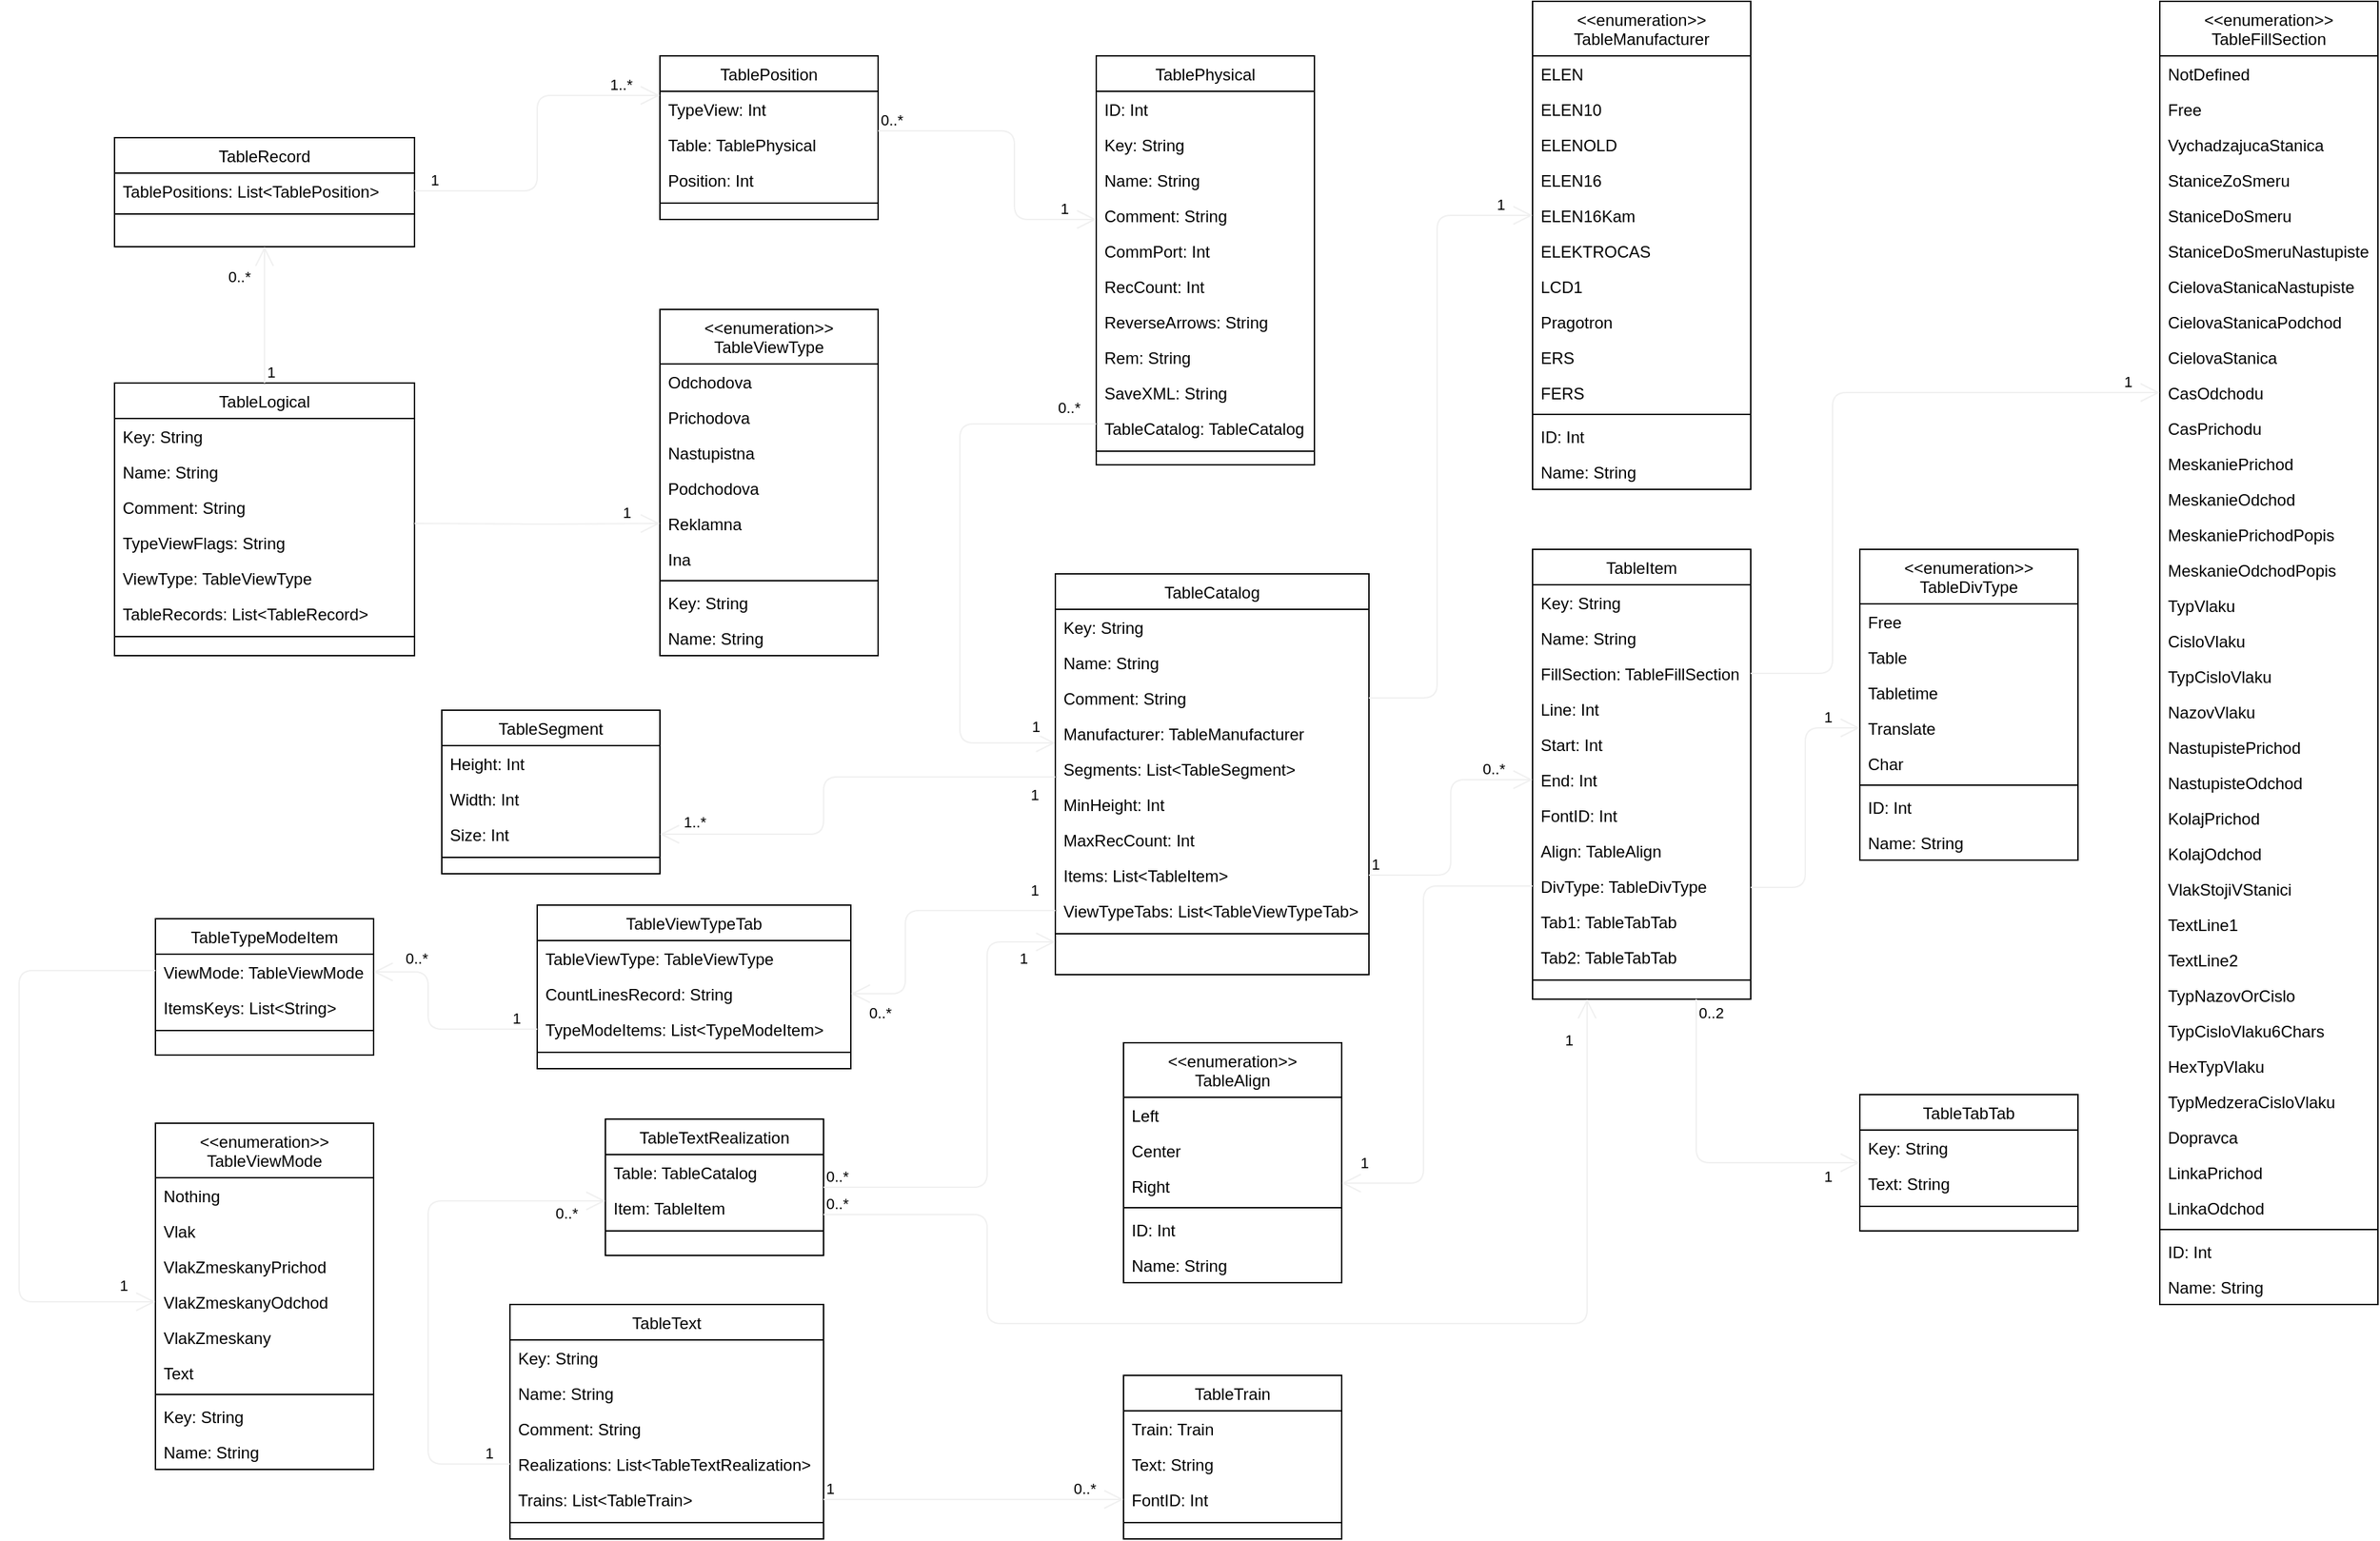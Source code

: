 <mxfile version="14.5.1" type="device"><diagram id="C5RBs43oDa-KdzZeNtuy" name="Tables"><mxGraphModel dx="1865" dy="1776" grid="1" gridSize="10" guides="1" tooltips="1" connect="1" arrows="1" fold="1" page="1" pageScale="1" pageWidth="827" pageHeight="1169" math="0" shadow="0"><root><mxCell id="WIyWlLk6GJQsqaUBKTNV-0"/><mxCell id="WIyWlLk6GJQsqaUBKTNV-1" parent="WIyWlLk6GJQsqaUBKTNV-0"/><mxCell id="gA-c9LEwCGzoYYwns_EZ-0" value="TableLogical&#10;" style="swimlane;fontStyle=0;align=center;verticalAlign=top;childLayout=stackLayout;horizontal=1;startSize=26;horizontalStack=0;resizeParent=1;resizeLast=0;collapsible=1;marginBottom=0;rounded=0;shadow=0;strokeWidth=1;" vertex="1" parent="WIyWlLk6GJQsqaUBKTNV-1"><mxGeometry x="40" y="-240" width="220" height="200" as="geometry"><mxRectangle x="230" y="140" width="160" height="26" as="alternateBounds"/></mxGeometry></mxCell><mxCell id="gA-c9LEwCGzoYYwns_EZ-1" value="Key: String" style="text;align=left;verticalAlign=top;spacingLeft=4;spacingRight=4;overflow=hidden;rotatable=0;points=[[0,0.5],[1,0.5]];portConstraint=eastwest;" vertex="1" parent="gA-c9LEwCGzoYYwns_EZ-0"><mxGeometry y="26" width="220" height="26" as="geometry"/></mxCell><mxCell id="gA-c9LEwCGzoYYwns_EZ-2" value="Name: String" style="text;align=left;verticalAlign=top;spacingLeft=4;spacingRight=4;overflow=hidden;rotatable=0;points=[[0,0.5],[1,0.5]];portConstraint=eastwest;rounded=0;shadow=0;html=0;" vertex="1" parent="gA-c9LEwCGzoYYwns_EZ-0"><mxGeometry y="52" width="220" height="26" as="geometry"/></mxCell><mxCell id="gA-c9LEwCGzoYYwns_EZ-6" value="Comment: String" style="text;align=left;verticalAlign=top;spacingLeft=4;spacingRight=4;overflow=hidden;rotatable=0;points=[[0,0.5],[1,0.5]];portConstraint=eastwest;rounded=0;shadow=0;html=0;" vertex="1" parent="gA-c9LEwCGzoYYwns_EZ-0"><mxGeometry y="78" width="220" height="26" as="geometry"/></mxCell><mxCell id="gA-c9LEwCGzoYYwns_EZ-3" value="TypeViewFlags: String" style="text;align=left;verticalAlign=top;spacingLeft=4;spacingRight=4;overflow=hidden;rotatable=0;points=[[0,0.5],[1,0.5]];portConstraint=eastwest;rounded=0;shadow=0;html=0;" vertex="1" parent="gA-c9LEwCGzoYYwns_EZ-0"><mxGeometry y="104" width="220" height="26" as="geometry"/></mxCell><mxCell id="gA-c9LEwCGzoYYwns_EZ-13" value="ViewType: TableViewType" style="text;align=left;verticalAlign=top;spacingLeft=4;spacingRight=4;overflow=hidden;rotatable=0;points=[[0,0.5],[1,0.5]];portConstraint=eastwest;rounded=0;shadow=0;html=0;" vertex="1" parent="gA-c9LEwCGzoYYwns_EZ-0"><mxGeometry y="130" width="220" height="26" as="geometry"/></mxCell><mxCell id="gA-c9LEwCGzoYYwns_EZ-14" value="TableRecords: List&lt;TableRecord&gt;" style="text;align=left;verticalAlign=top;spacingLeft=4;spacingRight=4;overflow=hidden;rotatable=0;points=[[0,0.5],[1,0.5]];portConstraint=eastwest;rounded=0;shadow=0;html=0;" vertex="1" parent="gA-c9LEwCGzoYYwns_EZ-0"><mxGeometry y="156" width="220" height="26" as="geometry"/></mxCell><mxCell id="gA-c9LEwCGzoYYwns_EZ-4" value="" style="line;html=1;strokeWidth=1;align=left;verticalAlign=middle;spacingTop=-1;spacingLeft=3;spacingRight=3;rotatable=0;labelPosition=right;points=[];portConstraint=eastwest;" vertex="1" parent="gA-c9LEwCGzoYYwns_EZ-0"><mxGeometry y="182" width="220" height="8" as="geometry"/></mxCell><mxCell id="gA-c9LEwCGzoYYwns_EZ-7" value="&lt;&lt;enumeration&gt;&gt;&#10;TableViewType" style="swimlane;fontStyle=0;align=center;verticalAlign=top;childLayout=stackLayout;horizontal=1;startSize=40;horizontalStack=0;resizeParent=1;resizeLast=0;collapsible=1;marginBottom=0;rounded=0;shadow=0;strokeWidth=1;" vertex="1" parent="WIyWlLk6GJQsqaUBKTNV-1"><mxGeometry x="440" y="-294" width="160" height="254" as="geometry"><mxRectangle x="280" y="130" width="160" height="26" as="alternateBounds"/></mxGeometry></mxCell><mxCell id="gA-c9LEwCGzoYYwns_EZ-10" value="Odchodova" style="text;align=left;verticalAlign=top;spacingLeft=4;spacingRight=4;overflow=hidden;rotatable=0;points=[[0,0.5],[1,0.5]];portConstraint=eastwest;rounded=0;shadow=0;html=0;" vertex="1" parent="gA-c9LEwCGzoYYwns_EZ-7"><mxGeometry y="40" width="160" height="26" as="geometry"/></mxCell><mxCell id="gA-c9LEwCGzoYYwns_EZ-166" value="Prichodova" style="text;align=left;verticalAlign=top;spacingLeft=4;spacingRight=4;overflow=hidden;rotatable=0;points=[[0,0.5],[1,0.5]];portConstraint=eastwest;rounded=0;shadow=0;html=0;" vertex="1" parent="gA-c9LEwCGzoYYwns_EZ-7"><mxGeometry y="66" width="160" height="26" as="geometry"/></mxCell><mxCell id="gA-c9LEwCGzoYYwns_EZ-168" value="Nastupistna" style="text;align=left;verticalAlign=top;spacingLeft=4;spacingRight=4;overflow=hidden;rotatable=0;points=[[0,0.5],[1,0.5]];portConstraint=eastwest;rounded=0;shadow=0;html=0;" vertex="1" parent="gA-c9LEwCGzoYYwns_EZ-7"><mxGeometry y="92" width="160" height="26" as="geometry"/></mxCell><mxCell id="gA-c9LEwCGzoYYwns_EZ-167" value="Podchodova" style="text;align=left;verticalAlign=top;spacingLeft=4;spacingRight=4;overflow=hidden;rotatable=0;points=[[0,0.5],[1,0.5]];portConstraint=eastwest;rounded=0;shadow=0;html=0;" vertex="1" parent="gA-c9LEwCGzoYYwns_EZ-7"><mxGeometry y="118" width="160" height="26" as="geometry"/></mxCell><mxCell id="gA-c9LEwCGzoYYwns_EZ-165" value="Reklamna" style="text;align=left;verticalAlign=top;spacingLeft=4;spacingRight=4;overflow=hidden;rotatable=0;points=[[0,0.5],[1,0.5]];portConstraint=eastwest;rounded=0;shadow=0;html=0;" vertex="1" parent="gA-c9LEwCGzoYYwns_EZ-7"><mxGeometry y="144" width="160" height="26" as="geometry"/></mxCell><mxCell id="gA-c9LEwCGzoYYwns_EZ-11" value="Ina" style="text;align=left;verticalAlign=top;spacingLeft=4;spacingRight=4;overflow=hidden;rotatable=0;points=[[0,0.5],[1,0.5]];portConstraint=eastwest;rounded=0;shadow=0;html=0;" vertex="1" parent="gA-c9LEwCGzoYYwns_EZ-7"><mxGeometry y="170" width="160" height="26" as="geometry"/></mxCell><mxCell id="gA-c9LEwCGzoYYwns_EZ-12" value="" style="line;html=1;strokeWidth=1;align=left;verticalAlign=middle;spacingTop=-1;spacingLeft=3;spacingRight=3;rotatable=0;labelPosition=right;points=[];portConstraint=eastwest;" vertex="1" parent="gA-c9LEwCGzoYYwns_EZ-7"><mxGeometry y="196" width="160" height="6" as="geometry"/></mxCell><mxCell id="gA-c9LEwCGzoYYwns_EZ-8" value="Key: String" style="text;align=left;verticalAlign=top;spacingLeft=4;spacingRight=4;overflow=hidden;rotatable=0;points=[[0,0.5],[1,0.5]];portConstraint=eastwest;" vertex="1" parent="gA-c9LEwCGzoYYwns_EZ-7"><mxGeometry y="202" width="160" height="26" as="geometry"/></mxCell><mxCell id="gA-c9LEwCGzoYYwns_EZ-9" value="Name: String" style="text;align=left;verticalAlign=top;spacingLeft=4;spacingRight=4;overflow=hidden;rotatable=0;points=[[0,0.5],[1,0.5]];portConstraint=eastwest;rounded=0;shadow=0;html=0;" vertex="1" parent="gA-c9LEwCGzoYYwns_EZ-7"><mxGeometry y="228" width="160" height="26" as="geometry"/></mxCell><mxCell id="gA-c9LEwCGzoYYwns_EZ-15" value="TablePhysical&#10;" style="swimlane;fontStyle=0;align=center;verticalAlign=top;childLayout=stackLayout;horizontal=1;startSize=26;horizontalStack=0;resizeParent=1;resizeLast=0;collapsible=1;marginBottom=0;rounded=0;shadow=0;strokeWidth=1;" vertex="1" parent="WIyWlLk6GJQsqaUBKTNV-1"><mxGeometry x="760" y="-480" width="160" height="300" as="geometry"><mxRectangle x="230" y="140" width="160" height="26" as="alternateBounds"/></mxGeometry></mxCell><mxCell id="gA-c9LEwCGzoYYwns_EZ-16" value="ID: Int" style="text;align=left;verticalAlign=top;spacingLeft=4;spacingRight=4;overflow=hidden;rotatable=0;points=[[0,0.5],[1,0.5]];portConstraint=eastwest;" vertex="1" parent="gA-c9LEwCGzoYYwns_EZ-15"><mxGeometry y="26" width="160" height="26" as="geometry"/></mxCell><mxCell id="gA-c9LEwCGzoYYwns_EZ-18" value="Key: String" style="text;align=left;verticalAlign=top;spacingLeft=4;spacingRight=4;overflow=hidden;rotatable=0;points=[[0,0.5],[1,0.5]];portConstraint=eastwest;rounded=0;shadow=0;html=0;" vertex="1" parent="gA-c9LEwCGzoYYwns_EZ-15"><mxGeometry y="52" width="160" height="26" as="geometry"/></mxCell><mxCell id="gA-c9LEwCGzoYYwns_EZ-17" value="Name: String" style="text;align=left;verticalAlign=top;spacingLeft=4;spacingRight=4;overflow=hidden;rotatable=0;points=[[0,0.5],[1,0.5]];portConstraint=eastwest;rounded=0;shadow=0;html=0;" vertex="1" parent="gA-c9LEwCGzoYYwns_EZ-15"><mxGeometry y="78" width="160" height="26" as="geometry"/></mxCell><mxCell id="gA-c9LEwCGzoYYwns_EZ-19" value="Comment: String" style="text;align=left;verticalAlign=top;spacingLeft=4;spacingRight=4;overflow=hidden;rotatable=0;points=[[0,0.5],[1,0.5]];portConstraint=eastwest;rounded=0;shadow=0;html=0;" vertex="1" parent="gA-c9LEwCGzoYYwns_EZ-15"><mxGeometry y="104" width="160" height="26" as="geometry"/></mxCell><mxCell id="gA-c9LEwCGzoYYwns_EZ-20" value="CommPort: Int" style="text;align=left;verticalAlign=top;spacingLeft=4;spacingRight=4;overflow=hidden;rotatable=0;points=[[0,0.5],[1,0.5]];portConstraint=eastwest;rounded=0;shadow=0;html=0;" vertex="1" parent="gA-c9LEwCGzoYYwns_EZ-15"><mxGeometry y="130" width="160" height="26" as="geometry"/></mxCell><mxCell id="gA-c9LEwCGzoYYwns_EZ-21" value="RecCount: Int" style="text;align=left;verticalAlign=top;spacingLeft=4;spacingRight=4;overflow=hidden;rotatable=0;points=[[0,0.5],[1,0.5]];portConstraint=eastwest;rounded=0;shadow=0;html=0;" vertex="1" parent="gA-c9LEwCGzoYYwns_EZ-15"><mxGeometry y="156" width="160" height="26" as="geometry"/></mxCell><mxCell id="gA-c9LEwCGzoYYwns_EZ-23" value="ReverseArrows: String" style="text;align=left;verticalAlign=top;spacingLeft=4;spacingRight=4;overflow=hidden;rotatable=0;points=[[0,0.5],[1,0.5]];portConstraint=eastwest;rounded=0;shadow=0;html=0;" vertex="1" parent="gA-c9LEwCGzoYYwns_EZ-15"><mxGeometry y="182" width="160" height="26" as="geometry"/></mxCell><mxCell id="gA-c9LEwCGzoYYwns_EZ-24" value="Rem: String" style="text;align=left;verticalAlign=top;spacingLeft=4;spacingRight=4;overflow=hidden;rotatable=0;points=[[0,0.5],[1,0.5]];portConstraint=eastwest;rounded=0;shadow=0;html=0;" vertex="1" parent="gA-c9LEwCGzoYYwns_EZ-15"><mxGeometry y="208" width="160" height="26" as="geometry"/></mxCell><mxCell id="gA-c9LEwCGzoYYwns_EZ-25" value="SaveXML: String" style="text;align=left;verticalAlign=top;spacingLeft=4;spacingRight=4;overflow=hidden;rotatable=0;points=[[0,0.5],[1,0.5]];portConstraint=eastwest;rounded=0;shadow=0;html=0;" vertex="1" parent="gA-c9LEwCGzoYYwns_EZ-15"><mxGeometry y="234" width="160" height="26" as="geometry"/></mxCell><mxCell id="gA-c9LEwCGzoYYwns_EZ-26" value="TableCatalog: TableCatalog" style="text;align=left;verticalAlign=top;spacingLeft=4;spacingRight=4;overflow=hidden;rotatable=0;points=[[0,0.5],[1,0.5]];portConstraint=eastwest;rounded=0;shadow=0;html=0;" vertex="1" parent="gA-c9LEwCGzoYYwns_EZ-15"><mxGeometry y="260" width="160" height="26" as="geometry"/></mxCell><mxCell id="gA-c9LEwCGzoYYwns_EZ-22" value="" style="line;html=1;strokeWidth=1;align=left;verticalAlign=middle;spacingTop=-1;spacingLeft=3;spacingRight=3;rotatable=0;labelPosition=right;points=[];portConstraint=eastwest;" vertex="1" parent="gA-c9LEwCGzoYYwns_EZ-15"><mxGeometry y="286" width="160" height="8" as="geometry"/></mxCell><mxCell id="gA-c9LEwCGzoYYwns_EZ-221" value="" style="endArrow=open;endFill=1;endSize=12;html=1;fontFamily=Helvetica;fontSize=11;fontColor=#f0f0f0;align=center;strokeColor=#f0f0f0;edgeStyle=orthogonalEdgeStyle;" edge="1" parent="gA-c9LEwCGzoYYwns_EZ-15" source="gA-c9LEwCGzoYYwns_EZ-26"><mxGeometry relative="1" as="geometry"><mxPoint x="80" y="340" as="sourcePoint"/><mxPoint x="-30" y="504" as="targetPoint"/><Array as="points"><mxPoint y="270"/><mxPoint x="-100" y="270"/><mxPoint x="-100" y="504"/></Array></mxGeometry></mxCell><mxCell id="gA-c9LEwCGzoYYwns_EZ-222" value="0..*" style="edgeLabel;resizable=0;html=1;align=left;verticalAlign=bottom;" connectable="0" vertex="1" parent="gA-c9LEwCGzoYYwns_EZ-221"><mxGeometry x="-1" relative="1" as="geometry"><mxPoint x="-30" y="-3.71" as="offset"/></mxGeometry></mxCell><mxCell id="gA-c9LEwCGzoYYwns_EZ-223" value="1" style="edgeLabel;resizable=0;html=1;align=right;verticalAlign=bottom;" connectable="0" vertex="1" parent="gA-c9LEwCGzoYYwns_EZ-221"><mxGeometry x="1" relative="1" as="geometry"><mxPoint x="-10.6" y="-4" as="offset"/></mxGeometry></mxCell><mxCell id="gA-c9LEwCGzoYYwns_EZ-27" value="TableCatalog&#10;" style="swimlane;fontStyle=0;align=center;verticalAlign=top;childLayout=stackLayout;horizontal=1;startSize=26;horizontalStack=0;resizeParent=1;resizeLast=0;collapsible=1;marginBottom=0;rounded=0;shadow=0;strokeWidth=1;" vertex="1" parent="WIyWlLk6GJQsqaUBKTNV-1"><mxGeometry x="730" y="-100" width="230" height="294" as="geometry"><mxRectangle x="230" y="140" width="160" height="26" as="alternateBounds"/></mxGeometry></mxCell><mxCell id="gA-c9LEwCGzoYYwns_EZ-30" value="Key: String" style="text;align=left;verticalAlign=top;spacingLeft=4;spacingRight=4;overflow=hidden;rotatable=0;points=[[0,0.5],[1,0.5]];portConstraint=eastwest;rounded=0;shadow=0;html=0;" vertex="1" parent="gA-c9LEwCGzoYYwns_EZ-27"><mxGeometry y="26" width="230" height="26" as="geometry"/></mxCell><mxCell id="gA-c9LEwCGzoYYwns_EZ-29" value="Name: String" style="text;align=left;verticalAlign=top;spacingLeft=4;spacingRight=4;overflow=hidden;rotatable=0;points=[[0,0.5],[1,0.5]];portConstraint=eastwest;rounded=0;shadow=0;html=0;" vertex="1" parent="gA-c9LEwCGzoYYwns_EZ-27"><mxGeometry y="52" width="230" height="26" as="geometry"/></mxCell><mxCell id="gA-c9LEwCGzoYYwns_EZ-37" value="Comment: String" style="text;align=left;verticalAlign=top;spacingLeft=4;spacingRight=4;overflow=hidden;rotatable=0;points=[[0,0.5],[1,0.5]];portConstraint=eastwest;rounded=0;shadow=0;html=0;" vertex="1" parent="gA-c9LEwCGzoYYwns_EZ-27"><mxGeometry y="78" width="230" height="26" as="geometry"/></mxCell><mxCell id="gA-c9LEwCGzoYYwns_EZ-31" value="Manufacturer: TableManufacturer&#10;" style="text;align=left;verticalAlign=top;spacingLeft=4;spacingRight=4;overflow=hidden;rotatable=0;points=[[0,0.5],[1,0.5]];portConstraint=eastwest;rounded=0;shadow=0;html=0;" vertex="1" parent="gA-c9LEwCGzoYYwns_EZ-27"><mxGeometry y="104" width="230" height="26" as="geometry"/></mxCell><mxCell id="gA-c9LEwCGzoYYwns_EZ-32" value="Segments: List&lt;TableSegment&gt;" style="text;align=left;verticalAlign=top;spacingLeft=4;spacingRight=4;overflow=hidden;rotatable=0;points=[[0,0.5],[1,0.5]];portConstraint=eastwest;rounded=0;shadow=0;html=0;" vertex="1" parent="gA-c9LEwCGzoYYwns_EZ-27"><mxGeometry y="130" width="230" height="26" as="geometry"/></mxCell><mxCell id="gA-c9LEwCGzoYYwns_EZ-34" value="MinHeight: Int" style="text;align=left;verticalAlign=top;spacingLeft=4;spacingRight=4;overflow=hidden;rotatable=0;points=[[0,0.5],[1,0.5]];portConstraint=eastwest;rounded=0;shadow=0;html=0;" vertex="1" parent="gA-c9LEwCGzoYYwns_EZ-27"><mxGeometry y="156" width="230" height="26" as="geometry"/></mxCell><mxCell id="gA-c9LEwCGzoYYwns_EZ-33" value="MaxRecCount: Int" style="text;align=left;verticalAlign=top;spacingLeft=4;spacingRight=4;overflow=hidden;rotatable=0;points=[[0,0.5],[1,0.5]];portConstraint=eastwest;rounded=0;shadow=0;html=0;" vertex="1" parent="gA-c9LEwCGzoYYwns_EZ-27"><mxGeometry y="182" width="230" height="26" as="geometry"/></mxCell><mxCell id="gA-c9LEwCGzoYYwns_EZ-35" value="Items: List&lt;TableItem&gt;" style="text;align=left;verticalAlign=top;spacingLeft=4;spacingRight=4;overflow=hidden;rotatable=0;points=[[0,0.5],[1,0.5]];portConstraint=eastwest;rounded=0;shadow=0;html=0;" vertex="1" parent="gA-c9LEwCGzoYYwns_EZ-27"><mxGeometry y="208" width="230" height="26" as="geometry"/></mxCell><mxCell id="gA-c9LEwCGzoYYwns_EZ-36" value="ViewTypeTabs: List&lt;TableViewTypeTab&gt;" style="text;align=left;verticalAlign=top;spacingLeft=4;spacingRight=4;overflow=hidden;rotatable=0;points=[[0,0.5],[1,0.5]];portConstraint=eastwest;rounded=0;shadow=0;html=0;" vertex="1" parent="gA-c9LEwCGzoYYwns_EZ-27"><mxGeometry y="234" width="230" height="26" as="geometry"/></mxCell><mxCell id="gA-c9LEwCGzoYYwns_EZ-38" value="" style="line;html=1;strokeWidth=1;align=left;verticalAlign=middle;spacingTop=-1;spacingLeft=3;spacingRight=3;rotatable=0;labelPosition=right;points=[];portConstraint=eastwest;" vertex="1" parent="gA-c9LEwCGzoYYwns_EZ-27"><mxGeometry y="260" width="230" height="8" as="geometry"/></mxCell><mxCell id="gA-c9LEwCGzoYYwns_EZ-39" value="&lt;&lt;enumeration&gt;&gt;&#10;TableAlign" style="swimlane;fontStyle=0;align=center;verticalAlign=top;childLayout=stackLayout;horizontal=1;startSize=40;horizontalStack=0;resizeParent=1;resizeLast=0;collapsible=1;marginBottom=0;rounded=0;shadow=0;strokeWidth=1;" vertex="1" parent="WIyWlLk6GJQsqaUBKTNV-1"><mxGeometry x="780" y="244" width="160" height="176" as="geometry"><mxRectangle x="230" y="140" width="160" height="26" as="alternateBounds"/></mxGeometry></mxCell><mxCell id="gA-c9LEwCGzoYYwns_EZ-40" value="Left" style="text;align=left;verticalAlign=top;spacingLeft=4;spacingRight=4;overflow=hidden;rotatable=0;points=[[0,0.5],[1,0.5]];portConstraint=eastwest;rounded=0;shadow=0;html=0;" vertex="1" parent="gA-c9LEwCGzoYYwns_EZ-39"><mxGeometry y="40" width="160" height="26" as="geometry"/></mxCell><mxCell id="gA-c9LEwCGzoYYwns_EZ-41" value="Center" style="text;align=left;verticalAlign=top;spacingLeft=4;spacingRight=4;overflow=hidden;rotatable=0;points=[[0,0.5],[1,0.5]];portConstraint=eastwest;rounded=0;shadow=0;html=0;" vertex="1" parent="gA-c9LEwCGzoYYwns_EZ-39"><mxGeometry y="66" width="160" height="26" as="geometry"/></mxCell><mxCell id="gA-c9LEwCGzoYYwns_EZ-45" value="Right" style="text;align=left;verticalAlign=top;spacingLeft=4;spacingRight=4;overflow=hidden;rotatable=0;points=[[0,0.5],[1,0.5]];portConstraint=eastwest;rounded=0;shadow=0;html=0;" vertex="1" parent="gA-c9LEwCGzoYYwns_EZ-39"><mxGeometry y="92" width="160" height="26" as="geometry"/></mxCell><mxCell id="gA-c9LEwCGzoYYwns_EZ-42" value="" style="line;html=1;strokeWidth=1;align=left;verticalAlign=middle;spacingTop=-1;spacingLeft=3;spacingRight=3;rotatable=0;labelPosition=right;points=[];portConstraint=eastwest;" vertex="1" parent="gA-c9LEwCGzoYYwns_EZ-39"><mxGeometry y="118" width="160" height="6" as="geometry"/></mxCell><mxCell id="gA-c9LEwCGzoYYwns_EZ-43" value="ID: Int" style="text;align=left;verticalAlign=top;spacingLeft=4;spacingRight=4;overflow=hidden;rotatable=0;points=[[0,0.5],[1,0.5]];portConstraint=eastwest;" vertex="1" parent="gA-c9LEwCGzoYYwns_EZ-39"><mxGeometry y="124" width="160" height="26" as="geometry"/></mxCell><mxCell id="gA-c9LEwCGzoYYwns_EZ-44" value="Name: String" style="text;align=left;verticalAlign=top;spacingLeft=4;spacingRight=4;overflow=hidden;rotatable=0;points=[[0,0.5],[1,0.5]];portConstraint=eastwest;rounded=0;shadow=0;html=0;" vertex="1" parent="gA-c9LEwCGzoYYwns_EZ-39"><mxGeometry y="150" width="160" height="26" as="geometry"/></mxCell><mxCell id="gA-c9LEwCGzoYYwns_EZ-46" value="TableSegment" style="swimlane;fontStyle=0;align=center;verticalAlign=top;childLayout=stackLayout;horizontal=1;startSize=26;horizontalStack=0;resizeParent=1;resizeLast=0;collapsible=1;marginBottom=0;rounded=0;shadow=0;strokeWidth=1;" vertex="1" parent="WIyWlLk6GJQsqaUBKTNV-1"><mxGeometry x="280" width="160" height="120" as="geometry"><mxRectangle x="340" y="380" width="170" height="26" as="alternateBounds"/></mxGeometry></mxCell><mxCell id="gA-c9LEwCGzoYYwns_EZ-47" value="Height: Int" style="text;align=left;verticalAlign=top;spacingLeft=4;spacingRight=4;overflow=hidden;rotatable=0;points=[[0,0.5],[1,0.5]];portConstraint=eastwest;" vertex="1" parent="gA-c9LEwCGzoYYwns_EZ-46"><mxGeometry y="26" width="160" height="26" as="geometry"/></mxCell><mxCell id="gA-c9LEwCGzoYYwns_EZ-50" value="Width: Int" style="text;align=left;verticalAlign=top;spacingLeft=4;spacingRight=4;overflow=hidden;rotatable=0;points=[[0,0.5],[1,0.5]];portConstraint=eastwest;" vertex="1" parent="gA-c9LEwCGzoYYwns_EZ-46"><mxGeometry y="52" width="160" height="26" as="geometry"/></mxCell><mxCell id="gA-c9LEwCGzoYYwns_EZ-251" value="" style="endArrow=open;endFill=1;endSize=12;html=1;fontFamily=Helvetica;fontSize=11;fontColor=#f0f0f0;align=center;strokeColor=#f0f0f0;edgeStyle=orthogonalEdgeStyle;entryX=1;entryY=0.5;entryDx=0;entryDy=0;" edge="1" parent="gA-c9LEwCGzoYYwns_EZ-46" target="gA-c9LEwCGzoYYwns_EZ-49"><mxGeometry relative="1" as="geometry"><mxPoint x="450" y="49" as="sourcePoint"/><mxPoint x="161" y="51" as="targetPoint"/><Array as="points"><mxPoint x="280" y="49"/><mxPoint x="280" y="91"/></Array></mxGeometry></mxCell><mxCell id="gA-c9LEwCGzoYYwns_EZ-252" value="1" style="edgeLabel;resizable=0;html=1;align=left;verticalAlign=bottom;" connectable="0" vertex="1" parent="gA-c9LEwCGzoYYwns_EZ-251"><mxGeometry x="-1" relative="1" as="geometry"><mxPoint x="-20" y="21" as="offset"/></mxGeometry></mxCell><mxCell id="gA-c9LEwCGzoYYwns_EZ-253" value="1..*" style="edgeLabel;resizable=0;html=1;align=right;verticalAlign=bottom;" connectable="0" vertex="1" parent="gA-c9LEwCGzoYYwns_EZ-251"><mxGeometry x="1" relative="1" as="geometry"><mxPoint x="34.0" y="-0.99" as="offset"/></mxGeometry></mxCell><mxCell id="gA-c9LEwCGzoYYwns_EZ-49" value="Size: Int" style="text;align=left;verticalAlign=top;spacingLeft=4;spacingRight=4;overflow=hidden;rotatable=0;points=[[0,0.5],[1,0.5]];portConstraint=eastwest;" vertex="1" parent="gA-c9LEwCGzoYYwns_EZ-46"><mxGeometry y="78" width="160" height="26" as="geometry"/></mxCell><mxCell id="gA-c9LEwCGzoYYwns_EZ-48" value="" style="line;html=1;strokeWidth=1;align=left;verticalAlign=middle;spacingTop=-1;spacingLeft=3;spacingRight=3;rotatable=0;labelPosition=right;points=[];portConstraint=eastwest;" vertex="1" parent="gA-c9LEwCGzoYYwns_EZ-46"><mxGeometry y="104" width="160" height="8" as="geometry"/></mxCell><mxCell id="gA-c9LEwCGzoYYwns_EZ-51" value="TableTabTab" style="swimlane;fontStyle=0;align=center;verticalAlign=top;childLayout=stackLayout;horizontal=1;startSize=26;horizontalStack=0;resizeParent=1;resizeLast=0;collapsible=1;marginBottom=0;rounded=0;shadow=0;strokeWidth=1;" vertex="1" parent="WIyWlLk6GJQsqaUBKTNV-1"><mxGeometry x="1320" y="282" width="160" height="100" as="geometry"><mxRectangle x="280" y="420" width="170" height="26" as="alternateBounds"/></mxGeometry></mxCell><mxCell id="gA-c9LEwCGzoYYwns_EZ-54" value="Key: String" style="text;align=left;verticalAlign=top;spacingLeft=4;spacingRight=4;overflow=hidden;rotatable=0;points=[[0,0.5],[1,0.5]];portConstraint=eastwest;" vertex="1" parent="gA-c9LEwCGzoYYwns_EZ-51"><mxGeometry y="26" width="160" height="26" as="geometry"/></mxCell><mxCell id="gA-c9LEwCGzoYYwns_EZ-55" value="Text: String" style="text;align=left;verticalAlign=top;spacingLeft=4;spacingRight=4;overflow=hidden;rotatable=0;points=[[0,0.5],[1,0.5]];portConstraint=eastwest;rounded=0;shadow=0;html=0;" vertex="1" parent="gA-c9LEwCGzoYYwns_EZ-51"><mxGeometry y="52" width="160" height="26" as="geometry"/></mxCell><mxCell id="gA-c9LEwCGzoYYwns_EZ-53" value="" style="line;html=1;strokeWidth=1;align=left;verticalAlign=middle;spacingTop=-1;spacingLeft=3;spacingRight=3;rotatable=0;labelPosition=right;points=[];portConstraint=eastwest;" vertex="1" parent="gA-c9LEwCGzoYYwns_EZ-51"><mxGeometry y="78" width="160" height="8" as="geometry"/></mxCell><mxCell id="gA-c9LEwCGzoYYwns_EZ-56" value="TablePosition" style="swimlane;fontStyle=0;align=center;verticalAlign=top;childLayout=stackLayout;horizontal=1;startSize=26;horizontalStack=0;resizeParent=1;resizeLast=0;collapsible=1;marginBottom=0;rounded=0;shadow=0;strokeWidth=1;" vertex="1" parent="WIyWlLk6GJQsqaUBKTNV-1"><mxGeometry x="440" y="-480" width="160" height="120" as="geometry"><mxRectangle x="340" y="380" width="170" height="26" as="alternateBounds"/></mxGeometry></mxCell><mxCell id="gA-c9LEwCGzoYYwns_EZ-57" value="TypeView: Int" style="text;align=left;verticalAlign=top;spacingLeft=4;spacingRight=4;overflow=hidden;rotatable=0;points=[[0,0.5],[1,0.5]];portConstraint=eastwest;" vertex="1" parent="gA-c9LEwCGzoYYwns_EZ-56"><mxGeometry y="26" width="160" height="26" as="geometry"/></mxCell><mxCell id="gA-c9LEwCGzoYYwns_EZ-58" value="Table: TablePhysical" style="text;align=left;verticalAlign=top;spacingLeft=4;spacingRight=4;overflow=hidden;rotatable=0;points=[[0,0.5],[1,0.5]];portConstraint=eastwest;" vertex="1" parent="gA-c9LEwCGzoYYwns_EZ-56"><mxGeometry y="52" width="160" height="26" as="geometry"/></mxCell><mxCell id="gA-c9LEwCGzoYYwns_EZ-208" value="Position: Int" style="text;align=left;verticalAlign=top;spacingLeft=4;spacingRight=4;overflow=hidden;rotatable=0;points=[[0,0.5],[1,0.5]];portConstraint=eastwest;" vertex="1" parent="gA-c9LEwCGzoYYwns_EZ-56"><mxGeometry y="78" width="160" height="26" as="geometry"/></mxCell><mxCell id="gA-c9LEwCGzoYYwns_EZ-60" value="" style="line;html=1;strokeWidth=1;align=left;verticalAlign=middle;spacingTop=-1;spacingLeft=3;spacingRight=3;rotatable=0;labelPosition=right;points=[];portConstraint=eastwest;" vertex="1" parent="gA-c9LEwCGzoYYwns_EZ-56"><mxGeometry y="104" width="160" height="8" as="geometry"/></mxCell><mxCell id="gA-c9LEwCGzoYYwns_EZ-61" value="TableItem" style="swimlane;fontStyle=0;align=center;verticalAlign=top;childLayout=stackLayout;horizontal=1;startSize=26;horizontalStack=0;resizeParent=1;resizeLast=0;collapsible=1;marginBottom=0;rounded=0;shadow=0;strokeWidth=1;" vertex="1" parent="WIyWlLk6GJQsqaUBKTNV-1"><mxGeometry x="1080" y="-118" width="160" height="330" as="geometry"><mxRectangle x="230" y="140" width="160" height="26" as="alternateBounds"/></mxGeometry></mxCell><mxCell id="gA-c9LEwCGzoYYwns_EZ-62" value="Key: String" style="text;align=left;verticalAlign=top;spacingLeft=4;spacingRight=4;overflow=hidden;rotatable=0;points=[[0,0.5],[1,0.5]];portConstraint=eastwest;" vertex="1" parent="gA-c9LEwCGzoYYwns_EZ-61"><mxGeometry y="26" width="160" height="26" as="geometry"/></mxCell><mxCell id="gA-c9LEwCGzoYYwns_EZ-63" value="Name: String" style="text;align=left;verticalAlign=top;spacingLeft=4;spacingRight=4;overflow=hidden;rotatable=0;points=[[0,0.5],[1,0.5]];portConstraint=eastwest;rounded=0;shadow=0;html=0;" vertex="1" parent="gA-c9LEwCGzoYYwns_EZ-61"><mxGeometry y="52" width="160" height="26" as="geometry"/></mxCell><mxCell id="gA-c9LEwCGzoYYwns_EZ-64" value="FillSection: TableFillSection" style="text;align=left;verticalAlign=top;spacingLeft=4;spacingRight=4;overflow=hidden;rotatable=0;points=[[0,0.5],[1,0.5]];portConstraint=eastwest;rounded=0;shadow=0;html=0;" vertex="1" parent="gA-c9LEwCGzoYYwns_EZ-61"><mxGeometry y="78" width="160" height="26" as="geometry"/></mxCell><mxCell id="gA-c9LEwCGzoYYwns_EZ-65" value="Line: Int" style="text;align=left;verticalAlign=top;spacingLeft=4;spacingRight=4;overflow=hidden;rotatable=0;points=[[0,0.5],[1,0.5]];portConstraint=eastwest;rounded=0;shadow=0;html=0;" vertex="1" parent="gA-c9LEwCGzoYYwns_EZ-61"><mxGeometry y="104" width="160" height="26" as="geometry"/></mxCell><mxCell id="gA-c9LEwCGzoYYwns_EZ-66" value="Start: Int" style="text;align=left;verticalAlign=top;spacingLeft=4;spacingRight=4;overflow=hidden;rotatable=0;points=[[0,0.5],[1,0.5]];portConstraint=eastwest;rounded=0;shadow=0;html=0;" vertex="1" parent="gA-c9LEwCGzoYYwns_EZ-61"><mxGeometry y="130" width="160" height="26" as="geometry"/></mxCell><mxCell id="gA-c9LEwCGzoYYwns_EZ-67" value="End: Int" style="text;align=left;verticalAlign=top;spacingLeft=4;spacingRight=4;overflow=hidden;rotatable=0;points=[[0,0.5],[1,0.5]];portConstraint=eastwest;rounded=0;shadow=0;html=0;" vertex="1" parent="gA-c9LEwCGzoYYwns_EZ-61"><mxGeometry y="156" width="160" height="26" as="geometry"/></mxCell><mxCell id="gA-c9LEwCGzoYYwns_EZ-69" value="FontID: Int" style="text;align=left;verticalAlign=top;spacingLeft=4;spacingRight=4;overflow=hidden;rotatable=0;points=[[0,0.5],[1,0.5]];portConstraint=eastwest;rounded=0;shadow=0;html=0;" vertex="1" parent="gA-c9LEwCGzoYYwns_EZ-61"><mxGeometry y="182" width="160" height="26" as="geometry"/></mxCell><mxCell id="gA-c9LEwCGzoYYwns_EZ-70" value="Align: TableAlign" style="text;align=left;verticalAlign=top;spacingLeft=4;spacingRight=4;overflow=hidden;rotatable=0;points=[[0,0.5],[1,0.5]];portConstraint=eastwest;rounded=0;shadow=0;html=0;" vertex="1" parent="gA-c9LEwCGzoYYwns_EZ-61"><mxGeometry y="208" width="160" height="26" as="geometry"/></mxCell><mxCell id="gA-c9LEwCGzoYYwns_EZ-239" value="" style="endArrow=open;endFill=1;endSize=12;html=1;fontFamily=Helvetica;fontSize=11;fontColor=#f0f0f0;align=center;strokeColor=#f0f0f0;edgeStyle=orthogonalEdgeStyle;exitX=0;exitY=0.5;exitDx=0;exitDy=0;" edge="1" parent="gA-c9LEwCGzoYYwns_EZ-61" source="gA-c9LEwCGzoYYwns_EZ-71"><mxGeometry relative="1" as="geometry"><mxPoint x="-30" y="198" as="sourcePoint"/><mxPoint x="-140" y="465" as="targetPoint"/><Array as="points"><mxPoint x="-80" y="247"/><mxPoint x="-80" y="465"/></Array></mxGeometry></mxCell><mxCell id="gA-c9LEwCGzoYYwns_EZ-241" value="1" style="edgeLabel;resizable=0;html=1;align=right;verticalAlign=bottom;" connectable="0" vertex="1" parent="gA-c9LEwCGzoYYwns_EZ-239"><mxGeometry x="1" relative="1" as="geometry"><mxPoint x="20" y="-7" as="offset"/></mxGeometry></mxCell><mxCell id="gA-c9LEwCGzoYYwns_EZ-71" value="DivType: TableDivType" style="text;align=left;verticalAlign=top;spacingLeft=4;spacingRight=4;overflow=hidden;rotatable=0;points=[[0,0.5],[1,0.5]];portConstraint=eastwest;rounded=0;shadow=0;html=0;" vertex="1" parent="gA-c9LEwCGzoYYwns_EZ-61"><mxGeometry y="234" width="160" height="26" as="geometry"/></mxCell><mxCell id="gA-c9LEwCGzoYYwns_EZ-72" value="Tab1: TableTabTab" style="text;align=left;verticalAlign=top;spacingLeft=4;spacingRight=4;overflow=hidden;rotatable=0;points=[[0,0.5],[1,0.5]];portConstraint=eastwest;rounded=0;shadow=0;html=0;" vertex="1" parent="gA-c9LEwCGzoYYwns_EZ-61"><mxGeometry y="260" width="160" height="26" as="geometry"/></mxCell><mxCell id="gA-c9LEwCGzoYYwns_EZ-73" value="Tab2: TableTabTab" style="text;align=left;verticalAlign=top;spacingLeft=4;spacingRight=4;overflow=hidden;rotatable=0;points=[[0,0.5],[1,0.5]];portConstraint=eastwest;rounded=0;shadow=0;html=0;" vertex="1" parent="gA-c9LEwCGzoYYwns_EZ-61"><mxGeometry y="286" width="160" height="26" as="geometry"/></mxCell><mxCell id="gA-c9LEwCGzoYYwns_EZ-68" value="" style="line;html=1;strokeWidth=1;align=left;verticalAlign=middle;spacingTop=-1;spacingLeft=3;spacingRight=3;rotatable=0;labelPosition=right;points=[];portConstraint=eastwest;" vertex="1" parent="gA-c9LEwCGzoYYwns_EZ-61"><mxGeometry y="312" width="160" height="8" as="geometry"/></mxCell><mxCell id="gA-c9LEwCGzoYYwns_EZ-74" value="TableViewTypeTab" style="swimlane;fontStyle=0;align=center;verticalAlign=top;childLayout=stackLayout;horizontal=1;startSize=26;horizontalStack=0;resizeParent=1;resizeLast=0;collapsible=1;marginBottom=0;rounded=0;shadow=0;strokeWidth=1;" vertex="1" parent="WIyWlLk6GJQsqaUBKTNV-1"><mxGeometry x="350" y="143" width="230" height="120" as="geometry"><mxRectangle x="340" y="380" width="170" height="26" as="alternateBounds"/></mxGeometry></mxCell><mxCell id="gA-c9LEwCGzoYYwns_EZ-75" value="TableViewType: TableViewType" style="text;align=left;verticalAlign=top;spacingLeft=4;spacingRight=4;overflow=hidden;rotatable=0;points=[[0,0.5],[1,0.5]];portConstraint=eastwest;" vertex="1" parent="gA-c9LEwCGzoYYwns_EZ-74"><mxGeometry y="26" width="230" height="26" as="geometry"/></mxCell><mxCell id="gA-c9LEwCGzoYYwns_EZ-76" value="CountLinesRecord: String" style="text;align=left;verticalAlign=top;spacingLeft=4;spacingRight=4;overflow=hidden;rotatable=0;points=[[0,0.5],[1,0.5]];portConstraint=eastwest;" vertex="1" parent="gA-c9LEwCGzoYYwns_EZ-74"><mxGeometry y="52" width="230" height="26" as="geometry"/></mxCell><mxCell id="gA-c9LEwCGzoYYwns_EZ-77" value="TypeModeItems: List&lt;TypeModeItem&gt;" style="text;align=left;verticalAlign=top;spacingLeft=4;spacingRight=4;overflow=hidden;rotatable=0;points=[[0,0.5],[1,0.5]];portConstraint=eastwest;" vertex="1" parent="gA-c9LEwCGzoYYwns_EZ-74"><mxGeometry y="78" width="230" height="26" as="geometry"/></mxCell><mxCell id="gA-c9LEwCGzoYYwns_EZ-78" value="" style="line;html=1;strokeWidth=1;align=left;verticalAlign=middle;spacingTop=-1;spacingLeft=3;spacingRight=3;rotatable=0;labelPosition=right;points=[];portConstraint=eastwest;" vertex="1" parent="gA-c9LEwCGzoYYwns_EZ-74"><mxGeometry y="104" width="230" height="8" as="geometry"/></mxCell><mxCell id="gA-c9LEwCGzoYYwns_EZ-79" value="&lt;&lt;enumeration&gt;&gt;&#10;TableViewMode" style="swimlane;fontStyle=0;align=center;verticalAlign=top;childLayout=stackLayout;horizontal=1;startSize=40;horizontalStack=0;resizeParent=1;resizeLast=0;collapsible=1;marginBottom=0;rounded=0;shadow=0;strokeWidth=1;" vertex="1" parent="WIyWlLk6GJQsqaUBKTNV-1"><mxGeometry x="70" y="303" width="160" height="254" as="geometry"><mxRectangle x="280" y="540" width="160" height="26" as="alternateBounds"/></mxGeometry></mxCell><mxCell id="gA-c9LEwCGzoYYwns_EZ-80" value="Nothing" style="text;align=left;verticalAlign=top;spacingLeft=4;spacingRight=4;overflow=hidden;rotatable=0;points=[[0,0.5],[1,0.5]];portConstraint=eastwest;rounded=0;shadow=0;html=0;" vertex="1" parent="gA-c9LEwCGzoYYwns_EZ-79"><mxGeometry y="40" width="160" height="26" as="geometry"/></mxCell><mxCell id="gA-c9LEwCGzoYYwns_EZ-169" value="Vlak" style="text;align=left;verticalAlign=top;spacingLeft=4;spacingRight=4;overflow=hidden;rotatable=0;points=[[0,0.5],[1,0.5]];portConstraint=eastwest;rounded=0;shadow=0;html=0;" vertex="1" parent="gA-c9LEwCGzoYYwns_EZ-79"><mxGeometry y="66" width="160" height="26" as="geometry"/></mxCell><mxCell id="gA-c9LEwCGzoYYwns_EZ-171" value="VlakZmeskanyPrichod" style="text;align=left;verticalAlign=top;spacingLeft=4;spacingRight=4;overflow=hidden;rotatable=0;points=[[0,0.5],[1,0.5]];portConstraint=eastwest;rounded=0;shadow=0;html=0;" vertex="1" parent="gA-c9LEwCGzoYYwns_EZ-79"><mxGeometry y="92" width="160" height="26" as="geometry"/></mxCell><mxCell id="gA-c9LEwCGzoYYwns_EZ-172" value="VlakZmeskanyOdchod" style="text;align=left;verticalAlign=top;spacingLeft=4;spacingRight=4;overflow=hidden;rotatable=0;points=[[0,0.5],[1,0.5]];portConstraint=eastwest;rounded=0;shadow=0;html=0;" vertex="1" parent="gA-c9LEwCGzoYYwns_EZ-79"><mxGeometry y="118" width="160" height="26" as="geometry"/></mxCell><mxCell id="gA-c9LEwCGzoYYwns_EZ-170" value="VlakZmeskany" style="text;align=left;verticalAlign=top;spacingLeft=4;spacingRight=4;overflow=hidden;rotatable=0;points=[[0,0.5],[1,0.5]];portConstraint=eastwest;rounded=0;shadow=0;html=0;" vertex="1" parent="gA-c9LEwCGzoYYwns_EZ-79"><mxGeometry y="144" width="160" height="26" as="geometry"/></mxCell><mxCell id="gA-c9LEwCGzoYYwns_EZ-81" value="Text" style="text;align=left;verticalAlign=top;spacingLeft=4;spacingRight=4;overflow=hidden;rotatable=0;points=[[0,0.5],[1,0.5]];portConstraint=eastwest;rounded=0;shadow=0;html=0;" vertex="1" parent="gA-c9LEwCGzoYYwns_EZ-79"><mxGeometry y="170" width="160" height="26" as="geometry"/></mxCell><mxCell id="gA-c9LEwCGzoYYwns_EZ-82" value="" style="line;html=1;strokeWidth=1;align=left;verticalAlign=middle;spacingTop=-1;spacingLeft=3;spacingRight=3;rotatable=0;labelPosition=right;points=[];portConstraint=eastwest;" vertex="1" parent="gA-c9LEwCGzoYYwns_EZ-79"><mxGeometry y="196" width="160" height="6" as="geometry"/></mxCell><mxCell id="gA-c9LEwCGzoYYwns_EZ-83" value="Key: String" style="text;align=left;verticalAlign=top;spacingLeft=4;spacingRight=4;overflow=hidden;rotatable=0;points=[[0,0.5],[1,0.5]];portConstraint=eastwest;" vertex="1" parent="gA-c9LEwCGzoYYwns_EZ-79"><mxGeometry y="202" width="160" height="26" as="geometry"/></mxCell><mxCell id="gA-c9LEwCGzoYYwns_EZ-84" value="Name: String" style="text;align=left;verticalAlign=top;spacingLeft=4;spacingRight=4;overflow=hidden;rotatable=0;points=[[0,0.5],[1,0.5]];portConstraint=eastwest;rounded=0;shadow=0;html=0;" vertex="1" parent="gA-c9LEwCGzoYYwns_EZ-79"><mxGeometry y="228" width="160" height="26" as="geometry"/></mxCell><mxCell id="gA-c9LEwCGzoYYwns_EZ-85" value="&lt;&lt;enumeration&gt;&gt;&#10;TableFillSection" style="swimlane;fontStyle=0;align=center;verticalAlign=top;childLayout=stackLayout;horizontal=1;startSize=40;horizontalStack=0;resizeParent=1;resizeLast=0;collapsible=1;marginBottom=0;rounded=0;shadow=0;strokeWidth=1;" vertex="1" parent="WIyWlLk6GJQsqaUBKTNV-1"><mxGeometry x="1540" y="-520" width="160" height="956" as="geometry"><mxRectangle x="280" y="818" width="160" height="26" as="alternateBounds"/></mxGeometry></mxCell><mxCell id="gA-c9LEwCGzoYYwns_EZ-86" value="NotDefined" style="text;align=left;verticalAlign=top;spacingLeft=4;spacingRight=4;overflow=hidden;rotatable=0;points=[[0,0.5],[1,0.5]];portConstraint=eastwest;rounded=0;shadow=0;html=0;" vertex="1" parent="gA-c9LEwCGzoYYwns_EZ-85"><mxGeometry y="40" width="160" height="26" as="geometry"/></mxCell><mxCell id="gA-c9LEwCGzoYYwns_EZ-87" value="Free" style="text;align=left;verticalAlign=top;spacingLeft=4;spacingRight=4;overflow=hidden;rotatable=0;points=[[0,0.5],[1,0.5]];portConstraint=eastwest;rounded=0;shadow=0;html=0;" vertex="1" parent="gA-c9LEwCGzoYYwns_EZ-85"><mxGeometry y="66" width="160" height="26" as="geometry"/></mxCell><mxCell id="gA-c9LEwCGzoYYwns_EZ-119" value="VychadzajucaStanica" style="text;align=left;verticalAlign=top;spacingLeft=4;spacingRight=4;overflow=hidden;rotatable=0;points=[[0,0.5],[1,0.5]];portConstraint=eastwest;rounded=0;shadow=0;html=0;" vertex="1" parent="gA-c9LEwCGzoYYwns_EZ-85"><mxGeometry y="92" width="160" height="26" as="geometry"/></mxCell><mxCell id="gA-c9LEwCGzoYYwns_EZ-124" value="StaniceZoSmeru" style="text;align=left;verticalAlign=top;spacingLeft=4;spacingRight=4;overflow=hidden;rotatable=0;points=[[0,0.5],[1,0.5]];portConstraint=eastwest;rounded=0;shadow=0;html=0;" vertex="1" parent="gA-c9LEwCGzoYYwns_EZ-85"><mxGeometry y="118" width="160" height="26" as="geometry"/></mxCell><mxCell id="gA-c9LEwCGzoYYwns_EZ-126" value="StaniceDoSmeru" style="text;align=left;verticalAlign=top;spacingLeft=4;spacingRight=4;overflow=hidden;rotatable=0;points=[[0,0.5],[1,0.5]];portConstraint=eastwest;rounded=0;shadow=0;html=0;" vertex="1" parent="gA-c9LEwCGzoYYwns_EZ-85"><mxGeometry y="144" width="160" height="26" as="geometry"/></mxCell><mxCell id="gA-c9LEwCGzoYYwns_EZ-129" value="StaniceDoSmeruNastupiste" style="text;align=left;verticalAlign=top;spacingLeft=4;spacingRight=4;overflow=hidden;rotatable=0;points=[[0,0.5],[1,0.5]];portConstraint=eastwest;rounded=0;shadow=0;html=0;" vertex="1" parent="gA-c9LEwCGzoYYwns_EZ-85"><mxGeometry y="170" width="160" height="26" as="geometry"/></mxCell><mxCell id="gA-c9LEwCGzoYYwns_EZ-131" value="CielovaStanicaNastupiste" style="text;align=left;verticalAlign=top;spacingLeft=4;spacingRight=4;overflow=hidden;rotatable=0;points=[[0,0.5],[1,0.5]];portConstraint=eastwest;rounded=0;shadow=0;html=0;" vertex="1" parent="gA-c9LEwCGzoYYwns_EZ-85"><mxGeometry y="196" width="160" height="26" as="geometry"/></mxCell><mxCell id="gA-c9LEwCGzoYYwns_EZ-133" value="CielovaStanicaPodchod" style="text;align=left;verticalAlign=top;spacingLeft=4;spacingRight=4;overflow=hidden;rotatable=0;points=[[0,0.5],[1,0.5]];portConstraint=eastwest;rounded=0;shadow=0;html=0;" vertex="1" parent="gA-c9LEwCGzoYYwns_EZ-85"><mxGeometry y="222" width="160" height="26" as="geometry"/></mxCell><mxCell id="gA-c9LEwCGzoYYwns_EZ-134" value="CielovaStanica" style="text;align=left;verticalAlign=top;spacingLeft=4;spacingRight=4;overflow=hidden;rotatable=0;points=[[0,0.5],[1,0.5]];portConstraint=eastwest;rounded=0;shadow=0;html=0;" vertex="1" parent="gA-c9LEwCGzoYYwns_EZ-85"><mxGeometry y="248" width="160" height="26" as="geometry"/></mxCell><mxCell id="gA-c9LEwCGzoYYwns_EZ-132" value="CasOdchodu" style="text;align=left;verticalAlign=top;spacingLeft=4;spacingRight=4;overflow=hidden;rotatable=0;points=[[0,0.5],[1,0.5]];portConstraint=eastwest;rounded=0;shadow=0;html=0;" vertex="1" parent="gA-c9LEwCGzoYYwns_EZ-85"><mxGeometry y="274" width="160" height="26" as="geometry"/></mxCell><mxCell id="gA-c9LEwCGzoYYwns_EZ-130" value="CasPrichodu" style="text;align=left;verticalAlign=top;spacingLeft=4;spacingRight=4;overflow=hidden;rotatable=0;points=[[0,0.5],[1,0.5]];portConstraint=eastwest;rounded=0;shadow=0;html=0;" vertex="1" parent="gA-c9LEwCGzoYYwns_EZ-85"><mxGeometry y="300" width="160" height="26" as="geometry"/></mxCell><mxCell id="gA-c9LEwCGzoYYwns_EZ-128" value="MeskaniePrichod" style="text;align=left;verticalAlign=top;spacingLeft=4;spacingRight=4;overflow=hidden;rotatable=0;points=[[0,0.5],[1,0.5]];portConstraint=eastwest;rounded=0;shadow=0;html=0;" vertex="1" parent="gA-c9LEwCGzoYYwns_EZ-85"><mxGeometry y="326" width="160" height="26" as="geometry"/></mxCell><mxCell id="gA-c9LEwCGzoYYwns_EZ-127" value="MeskanieOdchod" style="text;align=left;verticalAlign=top;spacingLeft=4;spacingRight=4;overflow=hidden;rotatable=0;points=[[0,0.5],[1,0.5]];portConstraint=eastwest;rounded=0;shadow=0;html=0;" vertex="1" parent="gA-c9LEwCGzoYYwns_EZ-85"><mxGeometry y="352" width="160" height="26" as="geometry"/></mxCell><mxCell id="gA-c9LEwCGzoYYwns_EZ-125" value="MeskaniePrichodPopis" style="text;align=left;verticalAlign=top;spacingLeft=4;spacingRight=4;overflow=hidden;rotatable=0;points=[[0,0.5],[1,0.5]];portConstraint=eastwest;rounded=0;shadow=0;html=0;" vertex="1" parent="gA-c9LEwCGzoYYwns_EZ-85"><mxGeometry y="378" width="160" height="26" as="geometry"/></mxCell><mxCell id="gA-c9LEwCGzoYYwns_EZ-120" value="MeskanieOdchodPopis" style="text;align=left;verticalAlign=top;spacingLeft=4;spacingRight=4;overflow=hidden;rotatable=0;points=[[0,0.5],[1,0.5]];portConstraint=eastwest;rounded=0;shadow=0;html=0;" vertex="1" parent="gA-c9LEwCGzoYYwns_EZ-85"><mxGeometry y="404" width="160" height="26" as="geometry"/></mxCell><mxCell id="gA-c9LEwCGzoYYwns_EZ-121" value="TypVlaku" style="text;align=left;verticalAlign=top;spacingLeft=4;spacingRight=4;overflow=hidden;rotatable=0;points=[[0,0.5],[1,0.5]];portConstraint=eastwest;rounded=0;shadow=0;html=0;" vertex="1" parent="gA-c9LEwCGzoYYwns_EZ-85"><mxGeometry y="430" width="160" height="26" as="geometry"/></mxCell><mxCell id="gA-c9LEwCGzoYYwns_EZ-136" value="CisloVlaku" style="text;align=left;verticalAlign=top;spacingLeft=4;spacingRight=4;overflow=hidden;rotatable=0;points=[[0,0.5],[1,0.5]];portConstraint=eastwest;rounded=0;shadow=0;html=0;" vertex="1" parent="gA-c9LEwCGzoYYwns_EZ-85"><mxGeometry y="456" width="160" height="26" as="geometry"/></mxCell><mxCell id="gA-c9LEwCGzoYYwns_EZ-138" value="TypCisloVlaku" style="text;align=left;verticalAlign=top;spacingLeft=4;spacingRight=4;overflow=hidden;rotatable=0;points=[[0,0.5],[1,0.5]];portConstraint=eastwest;rounded=0;shadow=0;html=0;" vertex="1" parent="gA-c9LEwCGzoYYwns_EZ-85"><mxGeometry y="482" width="160" height="26" as="geometry"/></mxCell><mxCell id="gA-c9LEwCGzoYYwns_EZ-139" value="NazovVlaku" style="text;align=left;verticalAlign=top;spacingLeft=4;spacingRight=4;overflow=hidden;rotatable=0;points=[[0,0.5],[1,0.5]];portConstraint=eastwest;rounded=0;shadow=0;html=0;" vertex="1" parent="gA-c9LEwCGzoYYwns_EZ-85"><mxGeometry y="508" width="160" height="26" as="geometry"/></mxCell><mxCell id="gA-c9LEwCGzoYYwns_EZ-137" value="NastupistePrichod" style="text;align=left;verticalAlign=top;spacingLeft=4;spacingRight=4;overflow=hidden;rotatable=0;points=[[0,0.5],[1,0.5]];portConstraint=eastwest;rounded=0;shadow=0;html=0;" vertex="1" parent="gA-c9LEwCGzoYYwns_EZ-85"><mxGeometry y="534" width="160" height="26" as="geometry"/></mxCell><mxCell id="gA-c9LEwCGzoYYwns_EZ-135" value="NastupisteOdchod" style="text;align=left;verticalAlign=top;spacingLeft=4;spacingRight=4;overflow=hidden;rotatable=0;points=[[0,0.5],[1,0.5]];portConstraint=eastwest;rounded=0;shadow=0;html=0;" vertex="1" parent="gA-c9LEwCGzoYYwns_EZ-85"><mxGeometry y="560" width="160" height="26" as="geometry"/></mxCell><mxCell id="gA-c9LEwCGzoYYwns_EZ-123" value="KolajPrichod" style="text;align=left;verticalAlign=top;spacingLeft=4;spacingRight=4;overflow=hidden;rotatable=0;points=[[0,0.5],[1,0.5]];portConstraint=eastwest;rounded=0;shadow=0;html=0;" vertex="1" parent="gA-c9LEwCGzoYYwns_EZ-85"><mxGeometry y="586" width="160" height="26" as="geometry"/></mxCell><mxCell id="gA-c9LEwCGzoYYwns_EZ-140" value="KolajOdchod" style="text;align=left;verticalAlign=top;spacingLeft=4;spacingRight=4;overflow=hidden;rotatable=0;points=[[0,0.5],[1,0.5]];portConstraint=eastwest;rounded=0;shadow=0;html=0;" vertex="1" parent="gA-c9LEwCGzoYYwns_EZ-85"><mxGeometry y="612" width="160" height="26" as="geometry"/></mxCell><mxCell id="gA-c9LEwCGzoYYwns_EZ-141" value="VlakStojiVStanici" style="text;align=left;verticalAlign=top;spacingLeft=4;spacingRight=4;overflow=hidden;rotatable=0;points=[[0,0.5],[1,0.5]];portConstraint=eastwest;rounded=0;shadow=0;html=0;" vertex="1" parent="gA-c9LEwCGzoYYwns_EZ-85"><mxGeometry y="638" width="160" height="26" as="geometry"/></mxCell><mxCell id="gA-c9LEwCGzoYYwns_EZ-143" value="TextLine1" style="text;align=left;verticalAlign=top;spacingLeft=4;spacingRight=4;overflow=hidden;rotatable=0;points=[[0,0.5],[1,0.5]];portConstraint=eastwest;rounded=0;shadow=0;html=0;" vertex="1" parent="gA-c9LEwCGzoYYwns_EZ-85"><mxGeometry y="664" width="160" height="26" as="geometry"/></mxCell><mxCell id="gA-c9LEwCGzoYYwns_EZ-144" value="TextLine2" style="text;align=left;verticalAlign=top;spacingLeft=4;spacingRight=4;overflow=hidden;rotatable=0;points=[[0,0.5],[1,0.5]];portConstraint=eastwest;rounded=0;shadow=0;html=0;" vertex="1" parent="gA-c9LEwCGzoYYwns_EZ-85"><mxGeometry y="690" width="160" height="26" as="geometry"/></mxCell><mxCell id="gA-c9LEwCGzoYYwns_EZ-142" value="TypNazovOrCislo" style="text;align=left;verticalAlign=top;spacingLeft=4;spacingRight=4;overflow=hidden;rotatable=0;points=[[0,0.5],[1,0.5]];portConstraint=eastwest;rounded=0;shadow=0;html=0;" vertex="1" parent="gA-c9LEwCGzoYYwns_EZ-85"><mxGeometry y="716" width="160" height="26" as="geometry"/></mxCell><mxCell id="gA-c9LEwCGzoYYwns_EZ-146" value="TypCisloVlaku6Chars" style="text;align=left;verticalAlign=top;spacingLeft=4;spacingRight=4;overflow=hidden;rotatable=0;points=[[0,0.5],[1,0.5]];portConstraint=eastwest;rounded=0;shadow=0;html=0;" vertex="1" parent="gA-c9LEwCGzoYYwns_EZ-85"><mxGeometry y="742" width="160" height="26" as="geometry"/></mxCell><mxCell id="gA-c9LEwCGzoYYwns_EZ-148" value="HexTypVlaku" style="text;align=left;verticalAlign=top;spacingLeft=4;spacingRight=4;overflow=hidden;rotatable=0;points=[[0,0.5],[1,0.5]];portConstraint=eastwest;rounded=0;shadow=0;html=0;" vertex="1" parent="gA-c9LEwCGzoYYwns_EZ-85"><mxGeometry y="768" width="160" height="26" as="geometry"/></mxCell><mxCell id="gA-c9LEwCGzoYYwns_EZ-147" value="TypMedzeraCisloVlaku" style="text;align=left;verticalAlign=top;spacingLeft=4;spacingRight=4;overflow=hidden;rotatable=0;points=[[0,0.5],[1,0.5]];portConstraint=eastwest;rounded=0;shadow=0;html=0;" vertex="1" parent="gA-c9LEwCGzoYYwns_EZ-85"><mxGeometry y="794" width="160" height="26" as="geometry"/></mxCell><mxCell id="gA-c9LEwCGzoYYwns_EZ-145" value="Dopravca" style="text;align=left;verticalAlign=top;spacingLeft=4;spacingRight=4;overflow=hidden;rotatable=0;points=[[0,0.5],[1,0.5]];portConstraint=eastwest;rounded=0;shadow=0;html=0;" vertex="1" parent="gA-c9LEwCGzoYYwns_EZ-85"><mxGeometry y="820" width="160" height="26" as="geometry"/></mxCell><mxCell id="gA-c9LEwCGzoYYwns_EZ-122" value="LinkaPrichod" style="text;align=left;verticalAlign=top;spacingLeft=4;spacingRight=4;overflow=hidden;rotatable=0;points=[[0,0.5],[1,0.5]];portConstraint=eastwest;rounded=0;shadow=0;html=0;" vertex="1" parent="gA-c9LEwCGzoYYwns_EZ-85"><mxGeometry y="846" width="160" height="26" as="geometry"/></mxCell><mxCell id="gA-c9LEwCGzoYYwns_EZ-149" value="LinkaOdchod" style="text;align=left;verticalAlign=top;spacingLeft=4;spacingRight=4;overflow=hidden;rotatable=0;points=[[0,0.5],[1,0.5]];portConstraint=eastwest;rounded=0;shadow=0;html=0;" vertex="1" parent="gA-c9LEwCGzoYYwns_EZ-85"><mxGeometry y="872" width="160" height="26" as="geometry"/></mxCell><mxCell id="gA-c9LEwCGzoYYwns_EZ-88" value="" style="line;html=1;strokeWidth=1;align=left;verticalAlign=middle;spacingTop=-1;spacingLeft=3;spacingRight=3;rotatable=0;labelPosition=right;points=[];portConstraint=eastwest;" vertex="1" parent="gA-c9LEwCGzoYYwns_EZ-85"><mxGeometry y="898" width="160" height="6" as="geometry"/></mxCell><mxCell id="gA-c9LEwCGzoYYwns_EZ-89" value="ID: Int" style="text;align=left;verticalAlign=top;spacingLeft=4;spacingRight=4;overflow=hidden;rotatable=0;points=[[0,0.5],[1,0.5]];portConstraint=eastwest;" vertex="1" parent="gA-c9LEwCGzoYYwns_EZ-85"><mxGeometry y="904" width="160" height="26" as="geometry"/></mxCell><mxCell id="gA-c9LEwCGzoYYwns_EZ-90" value="Name: String" style="text;align=left;verticalAlign=top;spacingLeft=4;spacingRight=4;overflow=hidden;rotatable=0;points=[[0,0.5],[1,0.5]];portConstraint=eastwest;rounded=0;shadow=0;html=0;" vertex="1" parent="gA-c9LEwCGzoYYwns_EZ-85"><mxGeometry y="930" width="160" height="26" as="geometry"/></mxCell><mxCell id="gA-c9LEwCGzoYYwns_EZ-91" value="TableRecord" style="swimlane;fontStyle=0;align=center;verticalAlign=top;childLayout=stackLayout;horizontal=1;startSize=26;horizontalStack=0;resizeParent=1;resizeLast=0;collapsible=1;marginBottom=0;rounded=0;shadow=0;strokeWidth=1;" vertex="1" parent="WIyWlLk6GJQsqaUBKTNV-1"><mxGeometry x="40" y="-420" width="220" height="80" as="geometry"><mxRectangle x="340" y="380" width="170" height="26" as="alternateBounds"/></mxGeometry></mxCell><mxCell id="gA-c9LEwCGzoYYwns_EZ-92" value="TablePositions: List&lt;TablePosition&gt;" style="text;align=left;verticalAlign=top;spacingLeft=4;spacingRight=4;overflow=hidden;rotatable=0;points=[[0,0.5],[1,0.5]];portConstraint=eastwest;" vertex="1" parent="gA-c9LEwCGzoYYwns_EZ-91"><mxGeometry y="26" width="220" height="26" as="geometry"/></mxCell><mxCell id="gA-c9LEwCGzoYYwns_EZ-94" value="" style="line;html=1;strokeWidth=1;align=left;verticalAlign=middle;spacingTop=-1;spacingLeft=3;spacingRight=3;rotatable=0;labelPosition=right;points=[];portConstraint=eastwest;" vertex="1" parent="gA-c9LEwCGzoYYwns_EZ-91"><mxGeometry y="52" width="220" height="8" as="geometry"/></mxCell><mxCell id="gA-c9LEwCGzoYYwns_EZ-98" value="TableText" style="swimlane;fontStyle=0;align=center;verticalAlign=top;childLayout=stackLayout;horizontal=1;startSize=26;horizontalStack=0;resizeParent=1;resizeLast=0;collapsible=1;marginBottom=0;rounded=0;shadow=0;strokeWidth=1;" vertex="1" parent="WIyWlLk6GJQsqaUBKTNV-1"><mxGeometry x="330" y="436" width="230" height="172" as="geometry"><mxRectangle x="340" y="380" width="170" height="26" as="alternateBounds"/></mxGeometry></mxCell><mxCell id="gA-c9LEwCGzoYYwns_EZ-102" value="Key: String" style="text;align=left;verticalAlign=top;spacingLeft=4;spacingRight=4;overflow=hidden;rotatable=0;points=[[0,0.5],[1,0.5]];portConstraint=eastwest;" vertex="1" parent="gA-c9LEwCGzoYYwns_EZ-98"><mxGeometry y="26" width="230" height="26" as="geometry"/></mxCell><mxCell id="gA-c9LEwCGzoYYwns_EZ-103" value="Name: String" style="text;align=left;verticalAlign=top;spacingLeft=4;spacingRight=4;overflow=hidden;rotatable=0;points=[[0,0.5],[1,0.5]];portConstraint=eastwest;rounded=0;shadow=0;html=0;" vertex="1" parent="gA-c9LEwCGzoYYwns_EZ-98"><mxGeometry y="52" width="230" height="26" as="geometry"/></mxCell><mxCell id="gA-c9LEwCGzoYYwns_EZ-104" value="Comment: String" style="text;align=left;verticalAlign=top;spacingLeft=4;spacingRight=4;overflow=hidden;rotatable=0;points=[[0,0.5],[1,0.5]];portConstraint=eastwest;rounded=0;shadow=0;html=0;" vertex="1" parent="gA-c9LEwCGzoYYwns_EZ-98"><mxGeometry y="78" width="230" height="26" as="geometry"/></mxCell><mxCell id="gA-c9LEwCGzoYYwns_EZ-99" value="Realizations: List&lt;TableTextRealization&gt;" style="text;align=left;verticalAlign=top;spacingLeft=4;spacingRight=4;overflow=hidden;rotatable=0;points=[[0,0.5],[1,0.5]];portConstraint=eastwest;" vertex="1" parent="gA-c9LEwCGzoYYwns_EZ-98"><mxGeometry y="104" width="230" height="26" as="geometry"/></mxCell><mxCell id="gA-c9LEwCGzoYYwns_EZ-100" value="Trains: List&lt;TableTrain&gt;" style="text;align=left;verticalAlign=top;spacingLeft=4;spacingRight=4;overflow=hidden;rotatable=0;points=[[0,0.5],[1,0.5]];portConstraint=eastwest;" vertex="1" parent="gA-c9LEwCGzoYYwns_EZ-98"><mxGeometry y="130" width="230" height="26" as="geometry"/></mxCell><mxCell id="gA-c9LEwCGzoYYwns_EZ-101" value="" style="line;html=1;strokeWidth=1;align=left;verticalAlign=middle;spacingTop=-1;spacingLeft=3;spacingRight=3;rotatable=0;labelPosition=right;points=[];portConstraint=eastwest;" vertex="1" parent="gA-c9LEwCGzoYYwns_EZ-98"><mxGeometry y="156" width="230" height="8" as="geometry"/></mxCell><mxCell id="gA-c9LEwCGzoYYwns_EZ-105" value="TableTextRealization" style="swimlane;fontStyle=0;align=center;verticalAlign=top;childLayout=stackLayout;horizontal=1;startSize=26;horizontalStack=0;resizeParent=1;resizeLast=0;collapsible=1;marginBottom=0;rounded=0;shadow=0;strokeWidth=1;" vertex="1" parent="WIyWlLk6GJQsqaUBKTNV-1"><mxGeometry x="400" y="300" width="160" height="100" as="geometry"><mxRectangle x="340" y="380" width="170" height="26" as="alternateBounds"/></mxGeometry></mxCell><mxCell id="gA-c9LEwCGzoYYwns_EZ-106" value="Table: TableCatalog" style="text;align=left;verticalAlign=top;spacingLeft=4;spacingRight=4;overflow=hidden;rotatable=0;points=[[0,0.5],[1,0.5]];portConstraint=eastwest;" vertex="1" parent="gA-c9LEwCGzoYYwns_EZ-105"><mxGeometry y="26" width="160" height="26" as="geometry"/></mxCell><mxCell id="gA-c9LEwCGzoYYwns_EZ-107" value="Item: TableItem" style="text;align=left;verticalAlign=top;spacingLeft=4;spacingRight=4;overflow=hidden;rotatable=0;points=[[0,0.5],[1,0.5]];portConstraint=eastwest;" vertex="1" parent="gA-c9LEwCGzoYYwns_EZ-105"><mxGeometry y="52" width="160" height="26" as="geometry"/></mxCell><mxCell id="gA-c9LEwCGzoYYwns_EZ-108" value="" style="line;html=1;strokeWidth=1;align=left;verticalAlign=middle;spacingTop=-1;spacingLeft=3;spacingRight=3;rotatable=0;labelPosition=right;points=[];portConstraint=eastwest;" vertex="1" parent="gA-c9LEwCGzoYYwns_EZ-105"><mxGeometry y="78" width="160" height="8" as="geometry"/></mxCell><mxCell id="gA-c9LEwCGzoYYwns_EZ-109" value="TableTrain" style="swimlane;fontStyle=0;align=center;verticalAlign=top;childLayout=stackLayout;horizontal=1;startSize=26;horizontalStack=0;resizeParent=1;resizeLast=0;collapsible=1;marginBottom=0;rounded=0;shadow=0;strokeWidth=1;" vertex="1" parent="WIyWlLk6GJQsqaUBKTNV-1"><mxGeometry x="780" y="488" width="160" height="120" as="geometry"><mxRectangle x="340" y="380" width="170" height="26" as="alternateBounds"/></mxGeometry></mxCell><mxCell id="gA-c9LEwCGzoYYwns_EZ-110" value="Train: Train" style="text;align=left;verticalAlign=top;spacingLeft=4;spacingRight=4;overflow=hidden;rotatable=0;points=[[0,0.5],[1,0.5]];portConstraint=eastwest;" vertex="1" parent="gA-c9LEwCGzoYYwns_EZ-109"><mxGeometry y="26" width="160" height="26" as="geometry"/></mxCell><mxCell id="gA-c9LEwCGzoYYwns_EZ-111" value="Text: String" style="text;align=left;verticalAlign=top;spacingLeft=4;spacingRight=4;overflow=hidden;rotatable=0;points=[[0,0.5],[1,0.5]];portConstraint=eastwest;" vertex="1" parent="gA-c9LEwCGzoYYwns_EZ-109"><mxGeometry y="52" width="160" height="26" as="geometry"/></mxCell><mxCell id="gA-c9LEwCGzoYYwns_EZ-113" value="FontID: Int" style="text;align=left;verticalAlign=top;spacingLeft=4;spacingRight=4;overflow=hidden;rotatable=0;points=[[0,0.5],[1,0.5]];portConstraint=eastwest;" vertex="1" parent="gA-c9LEwCGzoYYwns_EZ-109"><mxGeometry y="78" width="160" height="26" as="geometry"/></mxCell><mxCell id="gA-c9LEwCGzoYYwns_EZ-112" value="" style="line;html=1;strokeWidth=1;align=left;verticalAlign=middle;spacingTop=-1;spacingLeft=3;spacingRight=3;rotatable=0;labelPosition=right;points=[];portConstraint=eastwest;" vertex="1" parent="gA-c9LEwCGzoYYwns_EZ-109"><mxGeometry y="104" width="160" height="8" as="geometry"/></mxCell><mxCell id="gA-c9LEwCGzoYYwns_EZ-114" value="TableTypeModeItem" style="swimlane;fontStyle=0;align=center;verticalAlign=top;childLayout=stackLayout;horizontal=1;startSize=26;horizontalStack=0;resizeParent=1;resizeLast=0;collapsible=1;marginBottom=0;rounded=0;shadow=0;strokeWidth=1;" vertex="1" parent="WIyWlLk6GJQsqaUBKTNV-1"><mxGeometry x="70" y="153" width="160" height="100" as="geometry"><mxRectangle x="340" y="380" width="170" height="26" as="alternateBounds"/></mxGeometry></mxCell><mxCell id="gA-c9LEwCGzoYYwns_EZ-115" value="ViewMode: TableViewMode" style="text;align=left;verticalAlign=top;spacingLeft=4;spacingRight=4;overflow=hidden;rotatable=0;points=[[0,0.5],[1,0.5]];portConstraint=eastwest;" vertex="1" parent="gA-c9LEwCGzoYYwns_EZ-114"><mxGeometry y="26" width="160" height="26" as="geometry"/></mxCell><mxCell id="gA-c9LEwCGzoYYwns_EZ-116" value="ItemsKeys: List&lt;String&gt;" style="text;align=left;verticalAlign=top;spacingLeft=4;spacingRight=4;overflow=hidden;rotatable=0;points=[[0,0.5],[1,0.5]];portConstraint=eastwest;" vertex="1" parent="gA-c9LEwCGzoYYwns_EZ-114"><mxGeometry y="52" width="160" height="26" as="geometry"/></mxCell><mxCell id="gA-c9LEwCGzoYYwns_EZ-118" value="" style="line;html=1;strokeWidth=1;align=left;verticalAlign=middle;spacingTop=-1;spacingLeft=3;spacingRight=3;rotatable=0;labelPosition=right;points=[];portConstraint=eastwest;" vertex="1" parent="gA-c9LEwCGzoYYwns_EZ-114"><mxGeometry y="78" width="160" height="8" as="geometry"/></mxCell><mxCell id="gA-c9LEwCGzoYYwns_EZ-150" value="&lt;&lt;enumeration&gt;&gt;&#10;TableDivType" style="swimlane;fontStyle=0;align=center;verticalAlign=top;childLayout=stackLayout;horizontal=1;startSize=40;horizontalStack=0;resizeParent=1;resizeLast=0;collapsible=1;marginBottom=0;rounded=0;shadow=0;strokeWidth=1;" vertex="1" parent="WIyWlLk6GJQsqaUBKTNV-1"><mxGeometry x="1320" y="-118" width="160" height="228" as="geometry"><mxRectangle x="230" y="140" width="160" height="26" as="alternateBounds"/></mxGeometry></mxCell><mxCell id="gA-c9LEwCGzoYYwns_EZ-151" value="Free&#10;" style="text;align=left;verticalAlign=top;spacingLeft=4;spacingRight=4;overflow=hidden;rotatable=0;points=[[0,0.5],[1,0.5]];portConstraint=eastwest;rounded=0;shadow=0;html=0;" vertex="1" parent="gA-c9LEwCGzoYYwns_EZ-150"><mxGeometry y="40" width="160" height="26" as="geometry"/></mxCell><mxCell id="gA-c9LEwCGzoYYwns_EZ-152" value="Table" style="text;align=left;verticalAlign=top;spacingLeft=4;spacingRight=4;overflow=hidden;rotatable=0;points=[[0,0.5],[1,0.5]];portConstraint=eastwest;rounded=0;shadow=0;html=0;" vertex="1" parent="gA-c9LEwCGzoYYwns_EZ-150"><mxGeometry y="66" width="160" height="26" as="geometry"/></mxCell><mxCell id="gA-c9LEwCGzoYYwns_EZ-163" value="Tabletime" style="text;align=left;verticalAlign=top;spacingLeft=4;spacingRight=4;overflow=hidden;rotatable=0;points=[[0,0.5],[1,0.5]];portConstraint=eastwest;rounded=0;shadow=0;html=0;" vertex="1" parent="gA-c9LEwCGzoYYwns_EZ-150"><mxGeometry y="92" width="160" height="26" as="geometry"/></mxCell><mxCell id="gA-c9LEwCGzoYYwns_EZ-164" value="Translate" style="text;align=left;verticalAlign=top;spacingLeft=4;spacingRight=4;overflow=hidden;rotatable=0;points=[[0,0.5],[1,0.5]];portConstraint=eastwest;rounded=0;shadow=0;html=0;" vertex="1" parent="gA-c9LEwCGzoYYwns_EZ-150"><mxGeometry y="118" width="160" height="26" as="geometry"/></mxCell><mxCell id="gA-c9LEwCGzoYYwns_EZ-162" value="Char" style="text;align=left;verticalAlign=top;spacingLeft=4;spacingRight=4;overflow=hidden;rotatable=0;points=[[0,0.5],[1,0.5]];portConstraint=eastwest;rounded=0;shadow=0;html=0;" vertex="1" parent="gA-c9LEwCGzoYYwns_EZ-150"><mxGeometry y="144" width="160" height="26" as="geometry"/></mxCell><mxCell id="gA-c9LEwCGzoYYwns_EZ-153" value="" style="line;html=1;strokeWidth=1;align=left;verticalAlign=middle;spacingTop=-1;spacingLeft=3;spacingRight=3;rotatable=0;labelPosition=right;points=[];portConstraint=eastwest;" vertex="1" parent="gA-c9LEwCGzoYYwns_EZ-150"><mxGeometry y="170" width="160" height="6" as="geometry"/></mxCell><mxCell id="gA-c9LEwCGzoYYwns_EZ-154" value="ID: Int" style="text;align=left;verticalAlign=top;spacingLeft=4;spacingRight=4;overflow=hidden;rotatable=0;points=[[0,0.5],[1,0.5]];portConstraint=eastwest;" vertex="1" parent="gA-c9LEwCGzoYYwns_EZ-150"><mxGeometry y="176" width="160" height="26" as="geometry"/></mxCell><mxCell id="gA-c9LEwCGzoYYwns_EZ-155" value="Name: String" style="text;align=left;verticalAlign=top;spacingLeft=4;spacingRight=4;overflow=hidden;rotatable=0;points=[[0,0.5],[1,0.5]];portConstraint=eastwest;rounded=0;shadow=0;html=0;" vertex="1" parent="gA-c9LEwCGzoYYwns_EZ-150"><mxGeometry y="202" width="160" height="26" as="geometry"/></mxCell><mxCell id="gA-c9LEwCGzoYYwns_EZ-173" value="&lt;&lt;enumeration&gt;&gt;&#10;TableManufacturer" style="swimlane;fontStyle=0;align=center;verticalAlign=top;childLayout=stackLayout;horizontal=1;startSize=40;horizontalStack=0;resizeParent=1;resizeLast=0;collapsible=1;marginBottom=0;rounded=0;shadow=0;strokeWidth=1;" vertex="1" parent="WIyWlLk6GJQsqaUBKTNV-1"><mxGeometry x="1080" y="-520" width="160" height="358" as="geometry"><mxRectangle x="230" y="140" width="160" height="26" as="alternateBounds"/></mxGeometry></mxCell><mxCell id="gA-c9LEwCGzoYYwns_EZ-174" value="ELEN" style="text;align=left;verticalAlign=top;spacingLeft=4;spacingRight=4;overflow=hidden;rotatable=0;points=[[0,0.5],[1,0.5]];portConstraint=eastwest;rounded=0;shadow=0;html=0;" vertex="1" parent="gA-c9LEwCGzoYYwns_EZ-173"><mxGeometry y="40" width="160" height="26" as="geometry"/></mxCell><mxCell id="gA-c9LEwCGzoYYwns_EZ-175" value="ELEN10" style="text;align=left;verticalAlign=top;spacingLeft=4;spacingRight=4;overflow=hidden;rotatable=0;points=[[0,0.5],[1,0.5]];portConstraint=eastwest;rounded=0;shadow=0;html=0;" vertex="1" parent="gA-c9LEwCGzoYYwns_EZ-173"><mxGeometry y="66" width="160" height="26" as="geometry"/></mxCell><mxCell id="gA-c9LEwCGzoYYwns_EZ-176" value="ELENOLD" style="text;align=left;verticalAlign=top;spacingLeft=4;spacingRight=4;overflow=hidden;rotatable=0;points=[[0,0.5],[1,0.5]];portConstraint=eastwest;rounded=0;shadow=0;html=0;" vertex="1" parent="gA-c9LEwCGzoYYwns_EZ-173"><mxGeometry y="92" width="160" height="26" as="geometry"/></mxCell><mxCell id="gA-c9LEwCGzoYYwns_EZ-177" value="ELEN16" style="text;align=left;verticalAlign=top;spacingLeft=4;spacingRight=4;overflow=hidden;rotatable=0;points=[[0,0.5],[1,0.5]];portConstraint=eastwest;rounded=0;shadow=0;html=0;" vertex="1" parent="gA-c9LEwCGzoYYwns_EZ-173"><mxGeometry y="118" width="160" height="26" as="geometry"/></mxCell><mxCell id="gA-c9LEwCGzoYYwns_EZ-178" value="ELEN16Kam" style="text;align=left;verticalAlign=top;spacingLeft=4;spacingRight=4;overflow=hidden;rotatable=0;points=[[0,0.5],[1,0.5]];portConstraint=eastwest;rounded=0;shadow=0;html=0;" vertex="1" parent="gA-c9LEwCGzoYYwns_EZ-173"><mxGeometry y="144" width="160" height="26" as="geometry"/></mxCell><mxCell id="gA-c9LEwCGzoYYwns_EZ-192" value="ELEKTROCAS" style="text;align=left;verticalAlign=top;spacingLeft=4;spacingRight=4;overflow=hidden;rotatable=0;points=[[0,0.5],[1,0.5]];portConstraint=eastwest;rounded=0;shadow=0;html=0;" vertex="1" parent="gA-c9LEwCGzoYYwns_EZ-173"><mxGeometry y="170" width="160" height="26" as="geometry"/></mxCell><mxCell id="gA-c9LEwCGzoYYwns_EZ-193" value="LCD1" style="text;align=left;verticalAlign=top;spacingLeft=4;spacingRight=4;overflow=hidden;rotatable=0;points=[[0,0.5],[1,0.5]];portConstraint=eastwest;rounded=0;shadow=0;html=0;" vertex="1" parent="gA-c9LEwCGzoYYwns_EZ-173"><mxGeometry y="196" width="160" height="26" as="geometry"/></mxCell><mxCell id="gA-c9LEwCGzoYYwns_EZ-191" value="Pragotron" style="text;align=left;verticalAlign=top;spacingLeft=4;spacingRight=4;overflow=hidden;rotatable=0;points=[[0,0.5],[1,0.5]];portConstraint=eastwest;rounded=0;shadow=0;html=0;" vertex="1" parent="gA-c9LEwCGzoYYwns_EZ-173"><mxGeometry y="222" width="160" height="26" as="geometry"/></mxCell><mxCell id="gA-c9LEwCGzoYYwns_EZ-206" value="ERS" style="text;align=left;verticalAlign=top;spacingLeft=4;spacingRight=4;overflow=hidden;rotatable=0;points=[[0,0.5],[1,0.5]];portConstraint=eastwest;rounded=0;shadow=0;html=0;" vertex="1" parent="gA-c9LEwCGzoYYwns_EZ-173"><mxGeometry y="248" width="160" height="26" as="geometry"/></mxCell><mxCell id="gA-c9LEwCGzoYYwns_EZ-207" value="FERS" style="text;align=left;verticalAlign=top;spacingLeft=4;spacingRight=4;overflow=hidden;rotatable=0;points=[[0,0.5],[1,0.5]];portConstraint=eastwest;rounded=0;shadow=0;html=0;" vertex="1" parent="gA-c9LEwCGzoYYwns_EZ-173"><mxGeometry y="274" width="160" height="26" as="geometry"/></mxCell><mxCell id="gA-c9LEwCGzoYYwns_EZ-179" value="" style="line;html=1;strokeWidth=1;align=left;verticalAlign=middle;spacingTop=-1;spacingLeft=3;spacingRight=3;rotatable=0;labelPosition=right;points=[];portConstraint=eastwest;" vertex="1" parent="gA-c9LEwCGzoYYwns_EZ-173"><mxGeometry y="300" width="160" height="6" as="geometry"/></mxCell><mxCell id="gA-c9LEwCGzoYYwns_EZ-180" value="ID: Int" style="text;align=left;verticalAlign=top;spacingLeft=4;spacingRight=4;overflow=hidden;rotatable=0;points=[[0,0.5],[1,0.5]];portConstraint=eastwest;" vertex="1" parent="gA-c9LEwCGzoYYwns_EZ-173"><mxGeometry y="306" width="160" height="26" as="geometry"/></mxCell><mxCell id="gA-c9LEwCGzoYYwns_EZ-181" value="Name: String" style="text;align=left;verticalAlign=top;spacingLeft=4;spacingRight=4;overflow=hidden;rotatable=0;points=[[0,0.5],[1,0.5]];portConstraint=eastwest;rounded=0;shadow=0;html=0;" vertex="1" parent="gA-c9LEwCGzoYYwns_EZ-173"><mxGeometry y="332" width="160" height="26" as="geometry"/></mxCell><mxCell id="gA-c9LEwCGzoYYwns_EZ-209" value="" style="endArrow=open;endFill=1;endSize=12;html=1;fontFamily=Helvetica;fontSize=11;fontColor=#f0f0f0;align=center;strokeColor=#f0f0f0;edgeStyle=orthogonalEdgeStyle;" edge="1" parent="WIyWlLk6GJQsqaUBKTNV-1" target="gA-c9LEwCGzoYYwns_EZ-165"><mxGeometry relative="1" as="geometry"><mxPoint x="260" y="-137" as="sourcePoint"/><mxPoint x="400" y="-140" as="targetPoint"/></mxGeometry></mxCell><mxCell id="gA-c9LEwCGzoYYwns_EZ-211" value="1" style="edgeLabel;resizable=0;html=1;align=right;verticalAlign=bottom;" connectable="0" vertex="1" parent="gA-c9LEwCGzoYYwns_EZ-209"><mxGeometry x="1" relative="1" as="geometry"><mxPoint x="-20" as="offset"/></mxGeometry></mxCell><mxCell id="gA-c9LEwCGzoYYwns_EZ-212" value="" style="endArrow=open;endFill=1;endSize=12;html=1;fontFamily=Helvetica;fontSize=11;fontColor=#f0f0f0;align=center;strokeColor=#f0f0f0;edgeStyle=orthogonalEdgeStyle;" edge="1" parent="WIyWlLk6GJQsqaUBKTNV-1" source="gA-c9LEwCGzoYYwns_EZ-0" target="gA-c9LEwCGzoYYwns_EZ-91"><mxGeometry relative="1" as="geometry"><mxPoint x="180" y="-280" as="sourcePoint"/><mxPoint x="340" y="-280" as="targetPoint"/></mxGeometry></mxCell><mxCell id="gA-c9LEwCGzoYYwns_EZ-213" value="1" style="edgeLabel;resizable=0;html=1;align=left;verticalAlign=bottom;" connectable="0" vertex="1" parent="gA-c9LEwCGzoYYwns_EZ-212"><mxGeometry x="-1" relative="1" as="geometry"/></mxCell><mxCell id="gA-c9LEwCGzoYYwns_EZ-214" value="0..*" style="edgeLabel;resizable=0;html=1;align=right;verticalAlign=bottom;" connectable="0" vertex="1" parent="gA-c9LEwCGzoYYwns_EZ-212"><mxGeometry x="1" relative="1" as="geometry"><mxPoint x="-10" y="30" as="offset"/></mxGeometry></mxCell><mxCell id="gA-c9LEwCGzoYYwns_EZ-215" value="" style="endArrow=open;endFill=1;endSize=12;html=1;fontFamily=Helvetica;fontSize=11;fontColor=#f0f0f0;align=center;strokeColor=#f0f0f0;edgeStyle=orthogonalEdgeStyle;" edge="1" parent="WIyWlLk6GJQsqaUBKTNV-1" source="gA-c9LEwCGzoYYwns_EZ-92" target="gA-c9LEwCGzoYYwns_EZ-57"><mxGeometry relative="1" as="geometry"><mxPoint x="260" y="-380" as="sourcePoint"/><mxPoint x="400" y="-460" as="targetPoint"/><Array as="points"><mxPoint x="350" y="-381"/><mxPoint x="350" y="-451"/></Array></mxGeometry></mxCell><mxCell id="gA-c9LEwCGzoYYwns_EZ-216" value="1" style="edgeLabel;resizable=0;html=1;align=left;verticalAlign=bottom;" connectable="0" vertex="1" parent="gA-c9LEwCGzoYYwns_EZ-215"><mxGeometry x="-1" relative="1" as="geometry"><mxPoint x="10" as="offset"/></mxGeometry></mxCell><mxCell id="gA-c9LEwCGzoYYwns_EZ-217" value="1..*" style="edgeLabel;resizable=0;html=1;align=right;verticalAlign=bottom;" connectable="0" vertex="1" parent="gA-c9LEwCGzoYYwns_EZ-215"><mxGeometry x="1" relative="1" as="geometry"><mxPoint x="-20" as="offset"/></mxGeometry></mxCell><mxCell id="gA-c9LEwCGzoYYwns_EZ-218" value="" style="endArrow=open;endFill=1;endSize=12;html=1;fontFamily=Helvetica;fontSize=11;fontColor=#f0f0f0;align=center;strokeColor=#f0f0f0;edgeStyle=orthogonalEdgeStyle;" edge="1" parent="WIyWlLk6GJQsqaUBKTNV-1" source="gA-c9LEwCGzoYYwns_EZ-58"><mxGeometry relative="1" as="geometry"><mxPoint x="620" y="-360" as="sourcePoint"/><mxPoint x="760" y="-360" as="targetPoint"/><Array as="points"><mxPoint x="700" y="-425"/><mxPoint x="700" y="-360"/></Array></mxGeometry></mxCell><mxCell id="gA-c9LEwCGzoYYwns_EZ-219" value="0..*" style="edgeLabel;resizable=0;html=1;align=left;verticalAlign=bottom;" connectable="0" vertex="1" parent="gA-c9LEwCGzoYYwns_EZ-218"><mxGeometry x="-1" relative="1" as="geometry"/></mxCell><mxCell id="gA-c9LEwCGzoYYwns_EZ-220" value="1" style="edgeLabel;resizable=0;html=1;align=right;verticalAlign=bottom;" connectable="0" vertex="1" parent="gA-c9LEwCGzoYYwns_EZ-218"><mxGeometry x="1" relative="1" as="geometry"><mxPoint x="-20" as="offset"/></mxGeometry></mxCell><mxCell id="gA-c9LEwCGzoYYwns_EZ-224" value="" style="endArrow=open;endFill=1;endSize=12;html=1;fontFamily=Helvetica;fontSize=11;fontColor=#f0f0f0;align=center;strokeColor=#f0f0f0;edgeStyle=orthogonalEdgeStyle;" edge="1" parent="WIyWlLk6GJQsqaUBKTNV-1" source="gA-c9LEwCGzoYYwns_EZ-37" target="gA-c9LEwCGzoYYwns_EZ-178"><mxGeometry relative="1" as="geometry"><mxPoint x="940" y="-30" as="sourcePoint"/><mxPoint x="1100" y="-30" as="targetPoint"/><Array as="points"><mxPoint x="1010" y="-9"/><mxPoint x="1010" y="-363"/></Array></mxGeometry></mxCell><mxCell id="gA-c9LEwCGzoYYwns_EZ-226" value="1" style="edgeLabel;resizable=0;html=1;align=right;verticalAlign=bottom;" connectable="0" vertex="1" parent="gA-c9LEwCGzoYYwns_EZ-224"><mxGeometry x="1" relative="1" as="geometry"><mxPoint x="-20" as="offset"/></mxGeometry></mxCell><mxCell id="gA-c9LEwCGzoYYwns_EZ-227" value="" style="endArrow=open;endFill=1;endSize=12;html=1;fontFamily=Helvetica;fontSize=11;fontColor=#f0f0f0;align=center;strokeColor=#f0f0f0;edgeStyle=orthogonalEdgeStyle;" edge="1" parent="WIyWlLk6GJQsqaUBKTNV-1" source="gA-c9LEwCGzoYYwns_EZ-71" target="gA-c9LEwCGzoYYwns_EZ-164"><mxGeometry relative="1" as="geometry"><mxPoint x="1310" y="150" as="sourcePoint"/><mxPoint x="1400" y="130" as="targetPoint"/><Array as="points"><mxPoint x="1280" y="130"/><mxPoint x="1280" y="13"/></Array></mxGeometry></mxCell><mxCell id="gA-c9LEwCGzoYYwns_EZ-229" value="1" style="edgeLabel;resizable=0;html=1;align=right;verticalAlign=bottom;" connectable="0" vertex="1" parent="gA-c9LEwCGzoYYwns_EZ-227"><mxGeometry x="1" relative="1" as="geometry"><mxPoint x="-20" as="offset"/></mxGeometry></mxCell><mxCell id="gA-c9LEwCGzoYYwns_EZ-230" value="" style="endArrow=open;endFill=1;endSize=12;html=1;fontFamily=Helvetica;fontSize=11;fontColor=#f0f0f0;align=center;strokeColor=#f0f0f0;edgeStyle=orthogonalEdgeStyle;exitX=0.75;exitY=1;exitDx=0;exitDy=0;" edge="1" parent="WIyWlLk6GJQsqaUBKTNV-1" source="gA-c9LEwCGzoYYwns_EZ-61" target="gA-c9LEwCGzoYYwns_EZ-51"><mxGeometry relative="1" as="geometry"><mxPoint x="1150" y="250" as="sourcePoint"/><mxPoint x="1310" y="250" as="targetPoint"/><Array as="points"><mxPoint x="1200" y="332"/></Array></mxGeometry></mxCell><mxCell id="gA-c9LEwCGzoYYwns_EZ-231" value="0..2" style="edgeLabel;resizable=0;html=1;align=left;verticalAlign=bottom;" connectable="0" vertex="1" parent="gA-c9LEwCGzoYYwns_EZ-230"><mxGeometry x="-1" relative="1" as="geometry"><mxPoint y="18" as="offset"/></mxGeometry></mxCell><mxCell id="gA-c9LEwCGzoYYwns_EZ-232" value="1" style="edgeLabel;resizable=0;html=1;align=right;verticalAlign=bottom;" connectable="0" vertex="1" parent="gA-c9LEwCGzoYYwns_EZ-230"><mxGeometry x="1" relative="1" as="geometry"><mxPoint x="-20" y="18" as="offset"/></mxGeometry></mxCell><mxCell id="gA-c9LEwCGzoYYwns_EZ-233" value="" style="endArrow=open;endFill=1;endSize=12;html=1;fontFamily=Helvetica;fontSize=11;fontColor=#f0f0f0;align=center;strokeColor=#f0f0f0;edgeStyle=orthogonalEdgeStyle;" edge="1" parent="WIyWlLk6GJQsqaUBKTNV-1" source="gA-c9LEwCGzoYYwns_EZ-35" target="gA-c9LEwCGzoYYwns_EZ-67"><mxGeometry relative="1" as="geometry"><mxPoint x="940" y="90" as="sourcePoint"/><mxPoint x="1120" y="260" as="targetPoint"/><Array as="points"><mxPoint x="1020" y="121"/><mxPoint x="1020" y="51"/></Array></mxGeometry></mxCell><mxCell id="gA-c9LEwCGzoYYwns_EZ-234" value="1" style="edgeLabel;resizable=0;html=1;align=left;verticalAlign=bottom;" connectable="0" vertex="1" parent="gA-c9LEwCGzoYYwns_EZ-233"><mxGeometry x="-1" relative="1" as="geometry"/></mxCell><mxCell id="gA-c9LEwCGzoYYwns_EZ-235" value="0..*" style="edgeLabel;resizable=0;html=1;align=right;verticalAlign=bottom;" connectable="0" vertex="1" parent="gA-c9LEwCGzoYYwns_EZ-233"><mxGeometry x="1" relative="1" as="geometry"><mxPoint x="-20" as="offset"/></mxGeometry></mxCell><mxCell id="gA-c9LEwCGzoYYwns_EZ-236" value="" style="endArrow=open;endFill=1;endSize=12;html=1;fontFamily=Helvetica;fontSize=11;fontColor=#f0f0f0;align=center;strokeColor=#f0f0f0;edgeStyle=orthogonalEdgeStyle;" edge="1" parent="WIyWlLk6GJQsqaUBKTNV-1" source="gA-c9LEwCGzoYYwns_EZ-64" target="gA-c9LEwCGzoYYwns_EZ-132"><mxGeometry relative="1" as="geometry"><mxPoint x="1320" y="-240" as="sourcePoint"/><mxPoint x="1480" y="-240" as="targetPoint"/><Array as="points"><mxPoint x="1300" y="-27"/><mxPoint x="1300" y="-233"/></Array></mxGeometry></mxCell><mxCell id="gA-c9LEwCGzoYYwns_EZ-238" value="1" style="edgeLabel;resizable=0;html=1;align=right;verticalAlign=bottom;" connectable="0" vertex="1" parent="gA-c9LEwCGzoYYwns_EZ-236"><mxGeometry x="1" relative="1" as="geometry"><mxPoint x="-20" as="offset"/></mxGeometry></mxCell><mxCell id="gA-c9LEwCGzoYYwns_EZ-261" value="" style="endArrow=open;endFill=1;endSize=12;html=1;fontFamily=Helvetica;fontSize=11;fontColor=#f0f0f0;align=center;strokeColor=#f0f0f0;edgeStyle=orthogonalEdgeStyle;" edge="1" parent="WIyWlLk6GJQsqaUBKTNV-1" target="gA-c9LEwCGzoYYwns_EZ-27"><mxGeometry relative="1" as="geometry"><mxPoint x="560" y="350" as="sourcePoint"/><mxPoint x="720" y="350" as="targetPoint"/><Array as="points"><mxPoint x="680" y="350"/><mxPoint x="680" y="170"/></Array></mxGeometry></mxCell><mxCell id="gA-c9LEwCGzoYYwns_EZ-262" value="0..*" style="edgeLabel;resizable=0;html=1;align=left;verticalAlign=bottom;" connectable="0" vertex="1" parent="gA-c9LEwCGzoYYwns_EZ-261"><mxGeometry x="-1" relative="1" as="geometry"/></mxCell><mxCell id="gA-c9LEwCGzoYYwns_EZ-263" value="1" style="edgeLabel;resizable=0;html=1;align=right;verticalAlign=bottom;" connectable="0" vertex="1" parent="gA-c9LEwCGzoYYwns_EZ-261"><mxGeometry x="1" relative="1" as="geometry"><mxPoint x="-20" y="20" as="offset"/></mxGeometry></mxCell><mxCell id="gA-c9LEwCGzoYYwns_EZ-264" value="" style="endArrow=open;endFill=1;endSize=12;html=1;fontFamily=Helvetica;fontSize=11;fontColor=#f0f0f0;align=center;strokeColor=#f0f0f0;edgeStyle=orthogonalEdgeStyle;" edge="1" parent="WIyWlLk6GJQsqaUBKTNV-1" target="gA-c9LEwCGzoYYwns_EZ-61"><mxGeometry relative="1" as="geometry"><mxPoint x="560" y="370" as="sourcePoint"/><mxPoint x="720" y="370" as="targetPoint"/><Array as="points"><mxPoint x="680" y="370"/><mxPoint x="680" y="450"/><mxPoint x="1120" y="450"/></Array></mxGeometry></mxCell><mxCell id="gA-c9LEwCGzoYYwns_EZ-265" value="0..*" style="edgeLabel;resizable=0;html=1;align=left;verticalAlign=bottom;" connectable="0" vertex="1" parent="gA-c9LEwCGzoYYwns_EZ-264"><mxGeometry x="-1" relative="1" as="geometry"/></mxCell><mxCell id="gA-c9LEwCGzoYYwns_EZ-266" value="1" style="edgeLabel;resizable=0;html=1;align=right;verticalAlign=bottom;" connectable="0" vertex="1" parent="gA-c9LEwCGzoYYwns_EZ-264"><mxGeometry x="1" relative="1" as="geometry"><mxPoint x="-10" y="38" as="offset"/></mxGeometry></mxCell><mxCell id="gA-c9LEwCGzoYYwns_EZ-271" value="" style="endArrow=open;endFill=1;endSize=12;html=1;fontFamily=Helvetica;fontSize=11;fontColor=#f0f0f0;align=center;strokeColor=#f0f0f0;edgeStyle=orthogonalEdgeStyle;" edge="1" parent="WIyWlLk6GJQsqaUBKTNV-1" source="gA-c9LEwCGzoYYwns_EZ-100" target="gA-c9LEwCGzoYYwns_EZ-113"><mxGeometry relative="1" as="geometry"><mxPoint x="600" y="620" as="sourcePoint"/><mxPoint x="720" y="570" as="targetPoint"/></mxGeometry></mxCell><mxCell id="gA-c9LEwCGzoYYwns_EZ-272" value="1" style="edgeLabel;resizable=0;html=1;align=left;verticalAlign=bottom;" connectable="0" vertex="1" parent="gA-c9LEwCGzoYYwns_EZ-271"><mxGeometry x="-1" relative="1" as="geometry"/></mxCell><mxCell id="gA-c9LEwCGzoYYwns_EZ-273" value="0..*" style="edgeLabel;resizable=0;html=1;align=right;verticalAlign=bottom;" connectable="0" vertex="1" parent="gA-c9LEwCGzoYYwns_EZ-271"><mxGeometry x="1" relative="1" as="geometry"><mxPoint x="-20" as="offset"/></mxGeometry></mxCell><mxCell id="gA-c9LEwCGzoYYwns_EZ-268" value="" style="endArrow=open;endFill=1;endSize=12;html=1;fontFamily=Helvetica;fontSize=11;fontColor=#f0f0f0;align=center;strokeColor=#f0f0f0;edgeStyle=orthogonalEdgeStyle;" edge="1" parent="WIyWlLk6GJQsqaUBKTNV-1" source="gA-c9LEwCGzoYYwns_EZ-99" target="gA-c9LEwCGzoYYwns_EZ-107"><mxGeometry relative="1" as="geometry"><mxPoint x="360" y="700" as="sourcePoint"/><mxPoint x="200" y="700" as="targetPoint"/><Array as="points"><mxPoint x="270" y="553"/><mxPoint x="270" y="360"/></Array></mxGeometry></mxCell><mxCell id="gA-c9LEwCGzoYYwns_EZ-269" value="1" style="edgeLabel;resizable=0;html=1;align=left;verticalAlign=bottom;" connectable="0" vertex="1" parent="gA-c9LEwCGzoYYwns_EZ-268"><mxGeometry x="-1" relative="1" as="geometry"><mxPoint x="-20" as="offset"/></mxGeometry></mxCell><mxCell id="gA-c9LEwCGzoYYwns_EZ-270" value="0..*" style="edgeLabel;resizable=0;html=1;align=right;verticalAlign=bottom;" connectable="0" vertex="1" parent="gA-c9LEwCGzoYYwns_EZ-268"><mxGeometry x="1" relative="1" as="geometry"><mxPoint x="-20" y="17" as="offset"/></mxGeometry></mxCell><mxCell id="gA-c9LEwCGzoYYwns_EZ-245" value="" style="endArrow=open;endFill=1;endSize=12;html=1;fontFamily=Helvetica;fontSize=11;fontColor=#f0f0f0;align=center;strokeColor=#f0f0f0;edgeStyle=orthogonalEdgeStyle;entryX=1;entryY=0.5;entryDx=0;entryDy=0;" edge="1" parent="WIyWlLk6GJQsqaUBKTNV-1" source="gA-c9LEwCGzoYYwns_EZ-77" target="gA-c9LEwCGzoYYwns_EZ-115"><mxGeometry relative="1" as="geometry"><mxPoint x="390" y="203" as="sourcePoint"/><mxPoint x="260" y="203" as="targetPoint"/><Array as="points"><mxPoint x="270" y="234"/><mxPoint x="270" y="192"/></Array></mxGeometry></mxCell><mxCell id="gA-c9LEwCGzoYYwns_EZ-246" value="1" style="edgeLabel;resizable=0;html=1;align=left;verticalAlign=bottom;" connectable="0" vertex="1" parent="gA-c9LEwCGzoYYwns_EZ-245"><mxGeometry x="-1" relative="1" as="geometry"><mxPoint x="-20" as="offset"/></mxGeometry></mxCell><mxCell id="gA-c9LEwCGzoYYwns_EZ-247" value="0..*" style="edgeLabel;resizable=0;html=1;align=right;verticalAlign=bottom;" connectable="0" vertex="1" parent="gA-c9LEwCGzoYYwns_EZ-245"><mxGeometry x="1" relative="1" as="geometry"><mxPoint x="40" y="-2" as="offset"/></mxGeometry></mxCell><mxCell id="gA-c9LEwCGzoYYwns_EZ-248" value="" style="endArrow=open;endFill=1;endSize=12;html=1;fontFamily=Helvetica;fontSize=11;fontColor=#f0f0f0;align=center;strokeColor=#f0f0f0;edgeStyle=orthogonalEdgeStyle;" edge="1" parent="WIyWlLk6GJQsqaUBKTNV-1" source="gA-c9LEwCGzoYYwns_EZ-115" target="gA-c9LEwCGzoYYwns_EZ-172"><mxGeometry relative="1" as="geometry"><mxPoint x="30" y="263" as="sourcePoint"/><mxPoint x="-130" y="263" as="targetPoint"/><Array as="points"><mxPoint x="-30" y="191"/><mxPoint x="-30" y="434"/></Array></mxGeometry></mxCell><mxCell id="gA-c9LEwCGzoYYwns_EZ-250" value="1" style="edgeLabel;resizable=0;html=1;align=right;verticalAlign=bottom;" connectable="0" vertex="1" parent="gA-c9LEwCGzoYYwns_EZ-248"><mxGeometry x="1" relative="1" as="geometry"><mxPoint x="-20" y="-4" as="offset"/></mxGeometry></mxCell><mxCell id="gA-c9LEwCGzoYYwns_EZ-242" value="" style="endArrow=open;endFill=1;endSize=12;html=1;fontFamily=Helvetica;fontSize=11;fontColor=#f0f0f0;align=center;strokeColor=#f0f0f0;edgeStyle=orthogonalEdgeStyle;exitX=0;exitY=0.5;exitDx=0;exitDy=0;entryX=1;entryY=0.5;entryDx=0;entryDy=0;" edge="1" parent="WIyWlLk6GJQsqaUBKTNV-1" source="gA-c9LEwCGzoYYwns_EZ-36" target="gA-c9LEwCGzoYYwns_EZ-76"><mxGeometry relative="1" as="geometry"><mxPoint x="700" y="147" as="sourcePoint"/><mxPoint x="580" y="208" as="targetPoint"/><Array as="points"><mxPoint x="620" y="147"/><mxPoint x="620" y="208"/></Array></mxGeometry></mxCell><mxCell id="gA-c9LEwCGzoYYwns_EZ-243" value="1" style="edgeLabel;resizable=0;html=1;align=left;verticalAlign=bottom;" connectable="0" vertex="1" parent="gA-c9LEwCGzoYYwns_EZ-242"><mxGeometry x="-1" relative="1" as="geometry"><mxPoint x="-20" y="-7" as="offset"/></mxGeometry></mxCell><mxCell id="gA-c9LEwCGzoYYwns_EZ-244" value="0..*" style="edgeLabel;resizable=0;html=1;align=right;verticalAlign=bottom;" connectable="0" vertex="1" parent="gA-c9LEwCGzoYYwns_EZ-242"><mxGeometry x="1" relative="1" as="geometry"><mxPoint x="30" y="22" as="offset"/></mxGeometry></mxCell></root></mxGraphModel></diagram></mxfile>